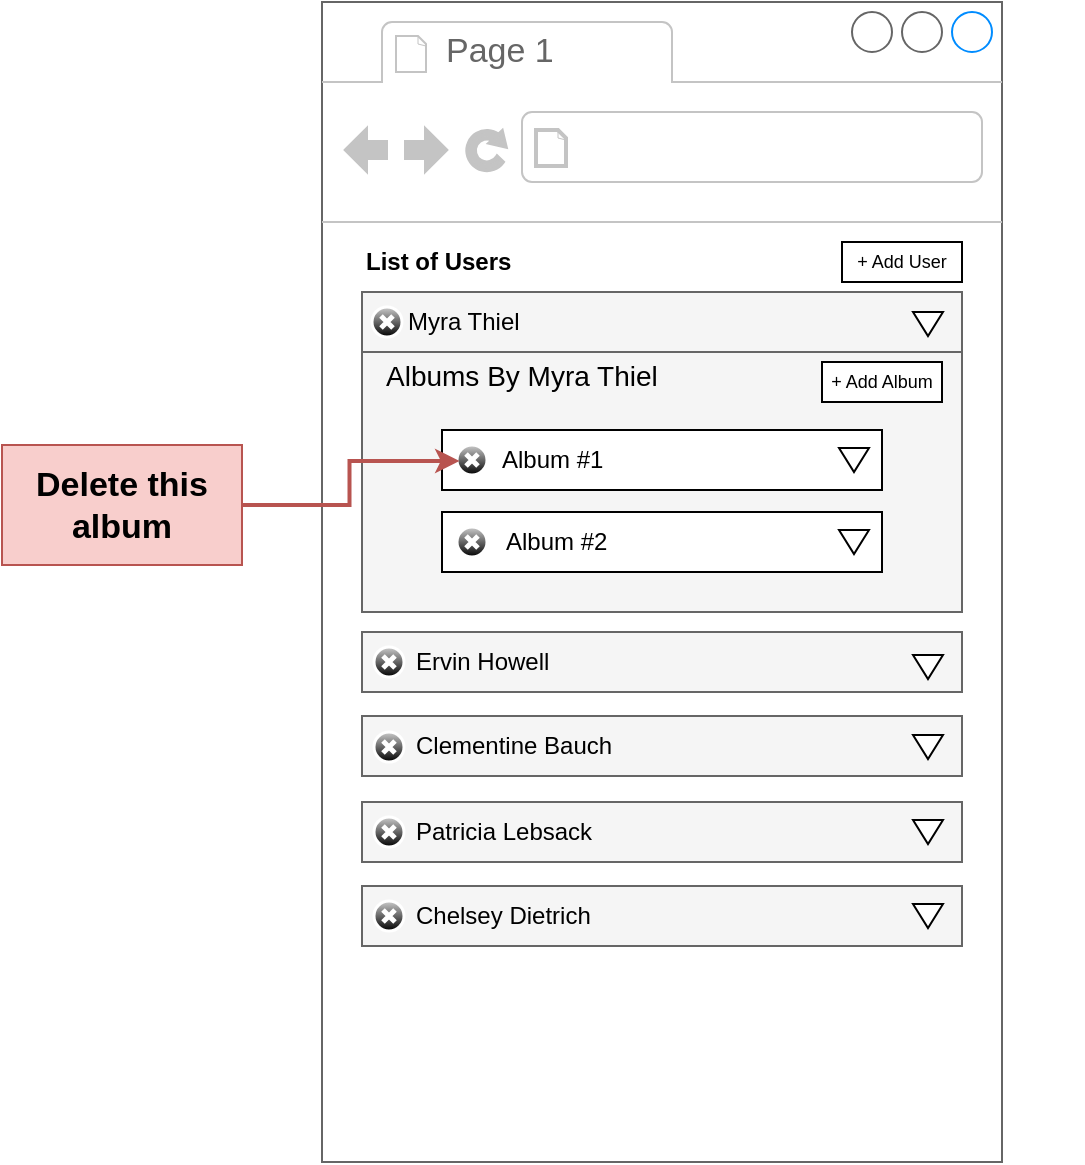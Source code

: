 <mxfile version="13.3.7" type="device" pages="8"><diagram id="qkE8B6NgMAhj7QgaXnBx" name="01 - mockup"><mxGraphModel dx="-1312" dy="337" grid="1" gridSize="10" guides="1" tooltips="1" connect="1" arrows="1" fold="1" page="1" pageScale="1" pageWidth="1920" pageHeight="1200" math="0" shadow="0"><root><mxCell id="02x3370jxiVggdouEx9h-0"/><mxCell id="02x3370jxiVggdouEx9h-1" parent="02x3370jxiVggdouEx9h-0"/><mxCell id="02x3370jxiVggdouEx9h-2" value="" style="strokeWidth=1;shadow=0;dashed=0;align=center;html=1;shape=mxgraph.mockup.containers.browserWindow;rSize=0;strokeColor=#666666;strokeColor2=#008cff;strokeColor3=#c4c4c4;mainText=,;recursiveResize=0;" vertex="1" parent="02x3370jxiVggdouEx9h-1"><mxGeometry x="2630" y="290" width="340" height="580" as="geometry"/></mxCell><mxCell id="02x3370jxiVggdouEx9h-3" value="Page 1" style="strokeWidth=1;shadow=0;dashed=0;align=center;html=1;shape=mxgraph.mockup.containers.anchor;fontSize=17;fontColor=#666666;align=left;" vertex="1" parent="02x3370jxiVggdouEx9h-2"><mxGeometry x="60" y="12" width="110" height="26" as="geometry"/></mxCell><mxCell id="02x3370jxiVggdouEx9h-4" value="" style="strokeWidth=1;shadow=0;dashed=0;align=center;html=1;shape=mxgraph.mockup.containers.anchor;rSize=0;fontSize=17;fontColor=#666666;align=left;" vertex="1" parent="02x3370jxiVggdouEx9h-2"><mxGeometry x="130" y="60" width="250" height="26" as="geometry"/></mxCell><mxCell id="02x3370jxiVggdouEx9h-5" value="List of Users" style="text;html=1;strokeColor=none;fillColor=none;align=left;verticalAlign=middle;whiteSpace=wrap;rounded=0;fontStyle=1" vertex="1" parent="02x3370jxiVggdouEx9h-2"><mxGeometry x="20" y="120" width="100" height="20" as="geometry"/></mxCell><mxCell id="02x3370jxiVggdouEx9h-6" value="" style="rounded=0;whiteSpace=wrap;html=1;align=left;fillColor=#f5f5f5;strokeColor=#666666;fontColor=#333333;" vertex="1" parent="02x3370jxiVggdouEx9h-2"><mxGeometry x="20" y="145" width="300" height="30" as="geometry"/></mxCell><mxCell id="02x3370jxiVggdouEx9h-7" value="Myra Thiel" style="text;html=1;strokeColor=none;fillColor=none;align=left;verticalAlign=middle;whiteSpace=wrap;rounded=0;" vertex="1" parent="02x3370jxiVggdouEx9h-2"><mxGeometry x="41" y="150" width="100" height="20" as="geometry"/></mxCell><mxCell id="02x3370jxiVggdouEx9h-8" value="" style="rounded=0;whiteSpace=wrap;html=1;align=left;fillColor=#f5f5f5;strokeColor=#666666;fontColor=#333333;" vertex="1" parent="02x3370jxiVggdouEx9h-2"><mxGeometry x="20" y="315" width="300" height="30" as="geometry"/></mxCell><mxCell id="02x3370jxiVggdouEx9h-9" value="Ervin Howell" style="text;html=1;strokeColor=none;fillColor=none;align=left;verticalAlign=middle;whiteSpace=wrap;rounded=0;" vertex="1" parent="02x3370jxiVggdouEx9h-2"><mxGeometry x="45" y="320" width="100" height="20" as="geometry"/></mxCell><mxCell id="02x3370jxiVggdouEx9h-10" value="" style="rounded=0;whiteSpace=wrap;html=1;align=left;fillColor=#f5f5f5;strokeColor=#666666;fontColor=#333333;" vertex="1" parent="02x3370jxiVggdouEx9h-2"><mxGeometry x="20" y="357" width="300" height="30" as="geometry"/></mxCell><mxCell id="02x3370jxiVggdouEx9h-11" value="Clementine Bauch" style="text;html=1;strokeColor=none;fillColor=none;align=left;verticalAlign=middle;whiteSpace=wrap;rounded=0;" vertex="1" parent="02x3370jxiVggdouEx9h-2"><mxGeometry x="45" y="362" width="110" height="20" as="geometry"/></mxCell><mxCell id="02x3370jxiVggdouEx9h-12" value="" style="rounded=0;whiteSpace=wrap;html=1;align=left;fillColor=#f5f5f5;strokeColor=#666666;fontColor=#333333;" vertex="1" parent="02x3370jxiVggdouEx9h-2"><mxGeometry x="20" y="400" width="300" height="30" as="geometry"/></mxCell><mxCell id="02x3370jxiVggdouEx9h-13" value="Patricia Lebsack" style="text;html=1;strokeColor=none;fillColor=none;align=left;verticalAlign=middle;whiteSpace=wrap;rounded=0;" vertex="1" parent="02x3370jxiVggdouEx9h-2"><mxGeometry x="45" y="405" width="100" height="20" as="geometry"/></mxCell><mxCell id="02x3370jxiVggdouEx9h-14" value="" style="rounded=0;whiteSpace=wrap;html=1;align=left;fillColor=#f5f5f5;strokeColor=#666666;fontColor=#333333;" vertex="1" parent="02x3370jxiVggdouEx9h-2"><mxGeometry x="20" y="442" width="300" height="30" as="geometry"/></mxCell><mxCell id="02x3370jxiVggdouEx9h-15" value="Chelsey Dietrich" style="text;html=1;strokeColor=none;fillColor=none;align=left;verticalAlign=middle;whiteSpace=wrap;rounded=0;" vertex="1" parent="02x3370jxiVggdouEx9h-2"><mxGeometry x="45" y="447" width="100" height="20" as="geometry"/></mxCell><mxCell id="02x3370jxiVggdouEx9h-16" value="" style="triangle;whiteSpace=wrap;html=1;align=left;rotation=90;" vertex="1" parent="02x3370jxiVggdouEx9h-2"><mxGeometry x="297" y="153.5" width="12" height="15" as="geometry"/></mxCell><mxCell id="02x3370jxiVggdouEx9h-17" value="" style="triangle;whiteSpace=wrap;html=1;align=left;rotation=90;" vertex="1" parent="02x3370jxiVggdouEx9h-2"><mxGeometry x="297" y="325" width="12" height="15" as="geometry"/></mxCell><mxCell id="02x3370jxiVggdouEx9h-18" value="" style="triangle;whiteSpace=wrap;html=1;align=left;rotation=90;" vertex="1" parent="02x3370jxiVggdouEx9h-2"><mxGeometry x="297" y="365" width="12" height="15" as="geometry"/></mxCell><mxCell id="02x3370jxiVggdouEx9h-19" value="" style="triangle;whiteSpace=wrap;html=1;align=left;rotation=90;" vertex="1" parent="02x3370jxiVggdouEx9h-2"><mxGeometry x="297" y="407.5" width="12" height="15" as="geometry"/></mxCell><mxCell id="02x3370jxiVggdouEx9h-20" value="" style="triangle;whiteSpace=wrap;html=1;align=left;rotation=90;" vertex="1" parent="02x3370jxiVggdouEx9h-2"><mxGeometry x="297" y="449.5" width="12" height="15" as="geometry"/></mxCell><mxCell id="02x3370jxiVggdouEx9h-21" value="" style="rounded=0;whiteSpace=wrap;html=1;align=left;fillColor=#f5f5f5;strokeColor=#666666;fontColor=#333333;" vertex="1" parent="02x3370jxiVggdouEx9h-2"><mxGeometry x="20" y="175" width="300" height="130" as="geometry"/></mxCell><mxCell id="02x3370jxiVggdouEx9h-22" value="Albums By Myra Thiel" style="text;html=1;strokeColor=none;fillColor=none;align=left;verticalAlign=middle;whiteSpace=wrap;rounded=0;fontSize=14;" vertex="1" parent="02x3370jxiVggdouEx9h-2"><mxGeometry x="30" y="175" width="210" height="23" as="geometry"/></mxCell><mxCell id="02x3370jxiVggdouEx9h-23" value="" style="rounded=0;whiteSpace=wrap;html=1;align=left;" vertex="1" parent="02x3370jxiVggdouEx9h-2"><mxGeometry x="60" y="214" width="220" height="30" as="geometry"/></mxCell><mxCell id="02x3370jxiVggdouEx9h-24" value="Album #1" style="text;html=1;strokeColor=none;fillColor=none;align=left;verticalAlign=middle;whiteSpace=wrap;rounded=0;" vertex="1" parent="02x3370jxiVggdouEx9h-2"><mxGeometry x="88" y="219" width="100" height="20" as="geometry"/></mxCell><mxCell id="02x3370jxiVggdouEx9h-25" value="" style="rounded=0;whiteSpace=wrap;html=1;align=left;" vertex="1" parent="02x3370jxiVggdouEx9h-2"><mxGeometry x="60" y="255" width="220" height="30" as="geometry"/></mxCell><mxCell id="02x3370jxiVggdouEx9h-26" value="Album #2" style="text;html=1;strokeColor=none;fillColor=none;align=left;verticalAlign=middle;whiteSpace=wrap;rounded=0;" vertex="1" parent="02x3370jxiVggdouEx9h-2"><mxGeometry x="90" y="260" width="110" height="20" as="geometry"/></mxCell><mxCell id="02x3370jxiVggdouEx9h-27" value="" style="triangle;whiteSpace=wrap;html=1;align=left;rotation=90;" vertex="1" parent="02x3370jxiVggdouEx9h-2"><mxGeometry x="260" y="221.5" width="12" height="15" as="geometry"/></mxCell><mxCell id="02x3370jxiVggdouEx9h-28" value="" style="triangle;whiteSpace=wrap;html=1;align=left;rotation=90;" vertex="1" parent="02x3370jxiVggdouEx9h-2"><mxGeometry x="260" y="262.5" width="12" height="15" as="geometry"/></mxCell><mxCell id="02x3370jxiVggdouEx9h-29" value="" style="verticalLabelPosition=bottom;verticalAlign=top;html=1;shadow=0;dashed=0;strokeWidth=1;shape=mxgraph.ios.iDeleteApp;fillColor=#cccccc;fillColor2=#000000;strokeColor=#ffffff;fontSize=14;align=left;" vertex="1" parent="02x3370jxiVggdouEx9h-2"><mxGeometry x="67.5" y="221.5" width="15" height="15" as="geometry"/></mxCell><mxCell id="02x3370jxiVggdouEx9h-30" value="" style="verticalLabelPosition=bottom;verticalAlign=top;html=1;shadow=0;dashed=0;strokeWidth=1;shape=mxgraph.ios.iDeleteApp;fillColor=#cccccc;fillColor2=#000000;strokeColor=#ffffff;fontSize=14;align=left;" vertex="1" parent="02x3370jxiVggdouEx9h-2"><mxGeometry x="67.5" y="262.5" width="15" height="15" as="geometry"/></mxCell><mxCell id="02x3370jxiVggdouEx9h-31" value="" style="verticalLabelPosition=bottom;verticalAlign=top;html=1;shadow=0;dashed=0;strokeWidth=1;shape=mxgraph.ios.iDeleteApp;fillColor=#cccccc;fillColor2=#000000;strokeColor=#ffffff;fontSize=14;align=left;" vertex="1" parent="02x3370jxiVggdouEx9h-2"><mxGeometry x="25" y="152.5" width="15" height="15" as="geometry"/></mxCell><mxCell id="02x3370jxiVggdouEx9h-32" value="" style="verticalLabelPosition=bottom;verticalAlign=top;html=1;shadow=0;dashed=0;strokeWidth=1;shape=mxgraph.ios.iDeleteApp;fillColor=#cccccc;fillColor2=#000000;strokeColor=#ffffff;fontSize=14;align=left;" vertex="1" parent="02x3370jxiVggdouEx9h-2"><mxGeometry x="26" y="322.5" width="15" height="15" as="geometry"/></mxCell><mxCell id="02x3370jxiVggdouEx9h-33" value="" style="verticalLabelPosition=bottom;verticalAlign=top;html=1;shadow=0;dashed=0;strokeWidth=1;shape=mxgraph.ios.iDeleteApp;fillColor=#cccccc;fillColor2=#000000;strokeColor=#ffffff;fontSize=14;align=left;" vertex="1" parent="02x3370jxiVggdouEx9h-2"><mxGeometry x="26" y="365" width="15" height="15" as="geometry"/></mxCell><mxCell id="02x3370jxiVggdouEx9h-34" value="" style="verticalLabelPosition=bottom;verticalAlign=top;html=1;shadow=0;dashed=0;strokeWidth=1;shape=mxgraph.ios.iDeleteApp;fillColor=#cccccc;fillColor2=#000000;strokeColor=#ffffff;fontSize=14;align=left;" vertex="1" parent="02x3370jxiVggdouEx9h-2"><mxGeometry x="26" y="407.5" width="15" height="15" as="geometry"/></mxCell><mxCell id="02x3370jxiVggdouEx9h-35" value="" style="verticalLabelPosition=bottom;verticalAlign=top;html=1;shadow=0;dashed=0;strokeWidth=1;shape=mxgraph.ios.iDeleteApp;fillColor=#cccccc;fillColor2=#000000;strokeColor=#ffffff;fontSize=14;align=left;" vertex="1" parent="02x3370jxiVggdouEx9h-2"><mxGeometry x="26" y="449.5" width="15" height="15" as="geometry"/></mxCell><mxCell id="02x3370jxiVggdouEx9h-36" value="+ Add User" style="rounded=0;whiteSpace=wrap;html=1;fontSize=9;align=center;" vertex="1" parent="02x3370jxiVggdouEx9h-2"><mxGeometry x="260" y="120" width="60" height="20" as="geometry"/></mxCell><mxCell id="02x3370jxiVggdouEx9h-37" value="+ Add Album" style="rounded=0;whiteSpace=wrap;html=1;fontSize=9;align=center;" vertex="1" parent="02x3370jxiVggdouEx9h-2"><mxGeometry x="250" y="180" width="60" height="20" as="geometry"/></mxCell><mxCell id="02x3370jxiVggdouEx9h-39" style="edgeStyle=orthogonalEdgeStyle;rounded=0;orthogonalLoop=1;jettySize=auto;html=1;exitX=1;exitY=0.5;exitDx=0;exitDy=0;entryX=0.085;entryY=0.53;entryDx=0;entryDy=0;entryPerimeter=0;fillColor=#f8cecc;strokeColor=#b85450;strokeWidth=2;" edge="1" parent="02x3370jxiVggdouEx9h-1" source="02x3370jxiVggdouEx9h-38" target="02x3370jxiVggdouEx9h-29"><mxGeometry relative="1" as="geometry"/></mxCell><mxCell id="02x3370jxiVggdouEx9h-38" value="Delete this album" style="rounded=0;whiteSpace=wrap;html=1;fillColor=#f8cecc;strokeColor=#b85450;fontStyle=1;fontSize=17;" vertex="1" parent="02x3370jxiVggdouEx9h-1"><mxGeometry x="2470" y="511.5" width="120" height="60" as="geometry"/></mxCell></root></mxGraphModel></diagram><diagram id="Njg_JPSYvFb_LVyHogBo" name="06 - comps"><mxGraphModel dx="629" dy="349" grid="1" gridSize="10" guides="1" tooltips="1" connect="1" arrows="1" fold="1" page="1" pageScale="1" pageWidth="1920" pageHeight="1200" math="0" shadow="0"><root><mxCell id="ZlpgndLrR3Y8saumlWGt-0"/><mxCell id="ZlpgndLrR3Y8saumlWGt-1" parent="ZlpgndLrR3Y8saumlWGt-0"/><mxCell id="ZlpgndLrR3Y8saumlWGt-8" style="edgeStyle=orthogonalEdgeStyle;rounded=0;orthogonalLoop=1;jettySize=auto;html=1;exitX=0.5;exitY=1;exitDx=0;exitDy=0;entryX=0.5;entryY=0;entryDx=0;entryDy=0;strokeWidth=2;fontSize=17;" edge="1" parent="ZlpgndLrR3Y8saumlWGt-1" source="ZlpgndLrR3Y8saumlWGt-2" target="ZlpgndLrR3Y8saumlWGt-3"><mxGeometry relative="1" as="geometry"/></mxCell><mxCell id="ZlpgndLrR3Y8saumlWGt-2" value="App" style="rounded=0;whiteSpace=wrap;html=1;fontSize=17;fillColor=#f5f5f5;strokeColor=#666666;fontColor=#333333;" vertex="1" parent="ZlpgndLrR3Y8saumlWGt-1"><mxGeometry x="960" y="370" width="120" height="30" as="geometry"/></mxCell><mxCell id="ZlpgndLrR3Y8saumlWGt-6" style="edgeStyle=orthogonalEdgeStyle;rounded=0;orthogonalLoop=1;jettySize=auto;html=1;exitX=0.5;exitY=1;exitDx=0;exitDy=0;strokeWidth=2;fontSize=17;" edge="1" parent="ZlpgndLrR3Y8saumlWGt-1" source="ZlpgndLrR3Y8saumlWGt-3" target="ZlpgndLrR3Y8saumlWGt-4"><mxGeometry relative="1" as="geometry"><Array as="points"><mxPoint x="1020" y="470"/><mxPoint x="880" y="470"/></Array></mxGeometry></mxCell><mxCell id="ZlpgndLrR3Y8saumlWGt-7" style="edgeStyle=orthogonalEdgeStyle;rounded=0;orthogonalLoop=1;jettySize=auto;html=1;exitX=0.5;exitY=1;exitDx=0;exitDy=0;entryX=0.5;entryY=0;entryDx=0;entryDy=0;strokeWidth=2;fontSize=17;" edge="1" parent="ZlpgndLrR3Y8saumlWGt-1" source="ZlpgndLrR3Y8saumlWGt-3" target="ZlpgndLrR3Y8saumlWGt-5"><mxGeometry relative="1" as="geometry"><Array as="points"><mxPoint x="950" y="470"/><mxPoint x="1020" y="470"/></Array></mxGeometry></mxCell><mxCell id="ZlpgndLrR3Y8saumlWGt-3" value="UsersList" style="rounded=0;whiteSpace=wrap;html=1;fontSize=17;fillColor=#f5f5f5;strokeColor=#666666;fontColor=#333333;" vertex="1" parent="ZlpgndLrR3Y8saumlWGt-1"><mxGeometry x="960" y="430" width="120" height="30" as="geometry"/></mxCell><mxCell id="ZlpgndLrR3Y8saumlWGt-4" value="UsersListItem" style="rounded=0;whiteSpace=wrap;html=1;fontSize=17;fillColor=#f5f5f5;strokeColor=#666666;fontColor=#333333;" vertex="1" parent="ZlpgndLrR3Y8saumlWGt-1"><mxGeometry x="820" y="490" width="120" height="30" as="geometry"/></mxCell><mxCell id="ZlpgndLrR3Y8saumlWGt-5" value="UsersListItem" style="rounded=0;whiteSpace=wrap;html=1;fontSize=17;fillColor=#f5f5f5;strokeColor=#666666;fontColor=#333333;" vertex="1" parent="ZlpgndLrR3Y8saumlWGt-1"><mxGeometry x="1100" y="490" width="120" height="30" as="geometry"/></mxCell><mxCell id="ZlpgndLrR3Y8saumlWGt-13" style="edgeStyle=orthogonalEdgeStyle;rounded=0;orthogonalLoop=1;jettySize=auto;html=1;exitX=0.5;exitY=1;exitDx=0;exitDy=0;entryX=0.5;entryY=0;entryDx=0;entryDy=0;strokeWidth=2;fontSize=17;" edge="1" parent="ZlpgndLrR3Y8saumlWGt-1" target="ZlpgndLrR3Y8saumlWGt-16"><mxGeometry relative="1" as="geometry"><mxPoint x="880" y="520" as="sourcePoint"/></mxGeometry></mxCell><mxCell id="ZlpgndLrR3Y8saumlWGt-14" style="edgeStyle=orthogonalEdgeStyle;rounded=0;orthogonalLoop=1;jettySize=auto;html=1;exitX=0.5;exitY=1;exitDx=0;exitDy=0;strokeWidth=2;fontSize=17;" edge="1" parent="ZlpgndLrR3Y8saumlWGt-1" source="ZlpgndLrR3Y8saumlWGt-16" target="ZlpgndLrR3Y8saumlWGt-17"><mxGeometry relative="1" as="geometry"><Array as="points"><mxPoint x="880" y="580"/><mxPoint x="810" y="580"/></Array></mxGeometry></mxCell><mxCell id="ZlpgndLrR3Y8saumlWGt-15" style="edgeStyle=orthogonalEdgeStyle;rounded=0;orthogonalLoop=1;jettySize=auto;html=1;exitX=0.5;exitY=1;exitDx=0;exitDy=0;entryX=0.5;entryY=0;entryDx=0;entryDy=0;strokeWidth=2;fontSize=17;" edge="1" parent="ZlpgndLrR3Y8saumlWGt-1" source="ZlpgndLrR3Y8saumlWGt-16" target="ZlpgndLrR3Y8saumlWGt-18"><mxGeometry relative="1" as="geometry"><Array as="points"><mxPoint x="880" y="580"/><mxPoint x="950" y="580"/></Array></mxGeometry></mxCell><mxCell id="ZlpgndLrR3Y8saumlWGt-16" value="AlbumsList" style="rounded=0;whiteSpace=wrap;html=1;fontSize=17;fillColor=#f5f5f5;strokeColor=#666666;fontColor=#333333;" vertex="1" parent="ZlpgndLrR3Y8saumlWGt-1"><mxGeometry x="820" y="540" width="120" height="30" as="geometry"/></mxCell><mxCell id="ZlpgndLrR3Y8saumlWGt-17" value="AlbumsListItem" style="rounded=0;whiteSpace=wrap;html=1;fontSize=17;fillColor=#f5f5f5;strokeColor=#666666;fontColor=#333333;" vertex="1" parent="ZlpgndLrR3Y8saumlWGt-1"><mxGeometry x="750" y="600" width="120" height="30" as="geometry"/></mxCell><mxCell id="ZlpgndLrR3Y8saumlWGt-18" value="AlbumsListItem" style="rounded=0;whiteSpace=wrap;html=1;fontSize=17;fillColor=#f5f5f5;strokeColor=#666666;fontColor=#333333;" vertex="1" parent="ZlpgndLrR3Y8saumlWGt-1"><mxGeometry x="890" y="600" width="120" height="30" as="geometry"/></mxCell><mxCell id="ZlpgndLrR3Y8saumlWGt-19" style="edgeStyle=orthogonalEdgeStyle;rounded=0;orthogonalLoop=1;jettySize=auto;html=1;exitX=0.5;exitY=1;exitDx=0;exitDy=0;entryX=0.5;entryY=0;entryDx=0;entryDy=0;strokeWidth=2;fontSize=17;" edge="1" parent="ZlpgndLrR3Y8saumlWGt-1" target="ZlpgndLrR3Y8saumlWGt-22"><mxGeometry relative="1" as="geometry"><mxPoint x="1160" y="520" as="sourcePoint"/></mxGeometry></mxCell><mxCell id="ZlpgndLrR3Y8saumlWGt-20" style="edgeStyle=orthogonalEdgeStyle;rounded=0;orthogonalLoop=1;jettySize=auto;html=1;exitX=0.5;exitY=1;exitDx=0;exitDy=0;strokeWidth=2;fontSize=17;" edge="1" parent="ZlpgndLrR3Y8saumlWGt-1" source="ZlpgndLrR3Y8saumlWGt-22" target="ZlpgndLrR3Y8saumlWGt-23"><mxGeometry relative="1" as="geometry"><Array as="points"><mxPoint x="1160" y="580"/><mxPoint x="1090" y="580"/></Array></mxGeometry></mxCell><mxCell id="ZlpgndLrR3Y8saumlWGt-21" style="edgeStyle=orthogonalEdgeStyle;rounded=0;orthogonalLoop=1;jettySize=auto;html=1;exitX=0.5;exitY=1;exitDx=0;exitDy=0;entryX=0.5;entryY=0;entryDx=0;entryDy=0;strokeWidth=2;fontSize=17;" edge="1" parent="ZlpgndLrR3Y8saumlWGt-1" source="ZlpgndLrR3Y8saumlWGt-22" target="ZlpgndLrR3Y8saumlWGt-24"><mxGeometry relative="1" as="geometry"><Array as="points"><mxPoint x="1160" y="580"/><mxPoint x="1230" y="580"/></Array></mxGeometry></mxCell><mxCell id="ZlpgndLrR3Y8saumlWGt-22" value="AlbumsList" style="rounded=0;whiteSpace=wrap;html=1;fontSize=17;fillColor=#f5f5f5;strokeColor=#666666;fontColor=#333333;" vertex="1" parent="ZlpgndLrR3Y8saumlWGt-1"><mxGeometry x="1100" y="540" width="120" height="30" as="geometry"/></mxCell><mxCell id="ZlpgndLrR3Y8saumlWGt-23" value="AlbumsListItem" style="rounded=0;whiteSpace=wrap;html=1;fontSize=17;fillColor=#f5f5f5;strokeColor=#666666;fontColor=#333333;" vertex="1" parent="ZlpgndLrR3Y8saumlWGt-1"><mxGeometry x="1030" y="600" width="120" height="30" as="geometry"/></mxCell><mxCell id="ZlpgndLrR3Y8saumlWGt-24" value="AlbumsListItem" style="rounded=0;whiteSpace=wrap;html=1;fontSize=17;fillColor=#f5f5f5;strokeColor=#666666;fontColor=#333333;" vertex="1" parent="ZlpgndLrR3Y8saumlWGt-1"><mxGeometry x="1170" y="600" width="120" height="30" as="geometry"/></mxCell></root></mxGraphModel></diagram><diagram id="d70n8UpB6n7aD6GAqVHC" name="02 - req"><mxGraphModel dx="599" dy="332" grid="1" gridSize="10" guides="1" tooltips="1" connect="1" arrows="1" fold="1" page="1" pageScale="1" pageWidth="1920" pageHeight="1200" math="0" shadow="0"><root><mxCell id="0"/><mxCell id="1" parent="0"/><mxCell id="oVoqu-_sM_ConqKsmaZ8-1" value="" style="rounded=0;whiteSpace=wrap;html=1;fontSize=11;align=center;fillColor=#f5f5f5;strokeColor=#666666;fontColor=#333333;" vertex="1" parent="1"><mxGeometry x="830" y="450" width="250" height="240" as="geometry"/></mxCell><mxCell id="oVoqu-_sM_ConqKsmaZ8-2" value="JSON Server" style="rounded=0;whiteSpace=wrap;html=1;fontSize=18;align=center;fillColor=#f5f5f5;strokeColor=#666666;fontColor=#333333;fontStyle=1" vertex="1" parent="1"><mxGeometry x="830" y="420" width="250" height="30" as="geometry"/></mxCell><mxCell id="oVoqu-_sM_ConqKsmaZ8-3" value="List of Users" style="rounded=0;whiteSpace=wrap;html=1;fontSize=14;align=center;fillColor=#dae8fc;strokeColor=#6c8ebf;" vertex="1" parent="1"><mxGeometry x="845" y="460" width="150" height="20" as="geometry"/></mxCell><mxCell id="oVoqu-_sM_ConqKsmaZ8-4" value="[&lt;br&gt;&amp;nbsp; &amp;nbsp;{ id: 1, name: 'Myra' },&lt;br style=&quot;font-size: 12px&quot;&gt;&amp;nbsp; &amp;nbsp;{ id: 2, name: 'Ervin' }&lt;br style=&quot;font-size: 12px&quot;&gt;]" style="rounded=0;whiteSpace=wrap;html=1;fontSize=12;align=left;fillColor=#dae8fc;strokeColor=#6c8ebf;spacingLeft=2;" vertex="1" parent="1"><mxGeometry x="845" y="480" width="150" height="70" as="geometry"/></mxCell><mxCell id="oVoqu-_sM_ConqKsmaZ8-5" value="DELETE&lt;br&gt;http://localhost:3005/albums/33" style="rounded=0;whiteSpace=wrap;html=1;strokeWidth=1;fontSize=12;align=center;fillColor=#f5f5f5;strokeColor=#666666;fontColor=#333333;fontStyle=0" vertex="1" parent="1"><mxGeometry x="580" y="495" width="200" height="40" as="geometry"/></mxCell><mxCell id="oVoqu-_sM_ConqKsmaZ8-6" value="To delete an album" style="text;html=1;strokeColor=none;fillColor=none;align=center;verticalAlign=middle;whiteSpace=wrap;rounded=0;fontSize=12;fontStyle=1" vertex="1" parent="1"><mxGeometry x="596.25" y="475" width="167.5" height="20" as="geometry"/></mxCell><mxCell id="oVoqu-_sM_ConqKsmaZ8-7" value="List of Albums" style="rounded=0;whiteSpace=wrap;html=1;fontSize=14;align=center;fillColor=#dae8fc;strokeColor=#6c8ebf;" vertex="1" parent="1"><mxGeometry x="845" y="560.15" width="225" height="20" as="geometry"/></mxCell><mxCell id="oVoqu-_sM_ConqKsmaZ8-8" value="" style="rounded=0;whiteSpace=wrap;html=1;fontSize=12;align=left;fillColor=#dae8fc;strokeColor=#6c8ebf;spacingLeft=2;" vertex="1" parent="1"><mxGeometry x="845" y="580.15" width="225" height="99.85" as="geometry"/></mxCell><mxCell id="oVoqu-_sM_ConqKsmaZ8-9" value="" style="endArrow=classic;html=1;" edge="1" parent="1"><mxGeometry width="50" height="50" relative="1" as="geometry"><mxPoint x="780.0" y="514.85" as="sourcePoint"/><mxPoint x="830.0" y="514.85" as="targetPoint"/></mxGeometry></mxCell><mxCell id="oVoqu-_sM_ConqKsmaZ8-10" value="&lt;span style=&quot;color: rgb(0 , 0 , 0) ; text-align: left&quot;&gt;{ id: 30, title: 'Climbing', userId:&amp;nbsp;&lt;/span&gt;&lt;b style=&quot;color: rgb(0 , 0 , 0) ; text-align: left&quot;&gt;1&lt;/b&gt;&lt;span style=&quot;color: rgb(0 , 0 , 0) ; text-align: left&quot;&gt;&amp;nbsp; },&lt;/span&gt;" style="rounded=0;whiteSpace=wrap;html=1;strokeWidth=1;fontSize=12;align=center;fillColor=#dae8fc;strokeColor=#6c8ebf;fontStyle=0" vertex="1" parent="1"><mxGeometry x="847.5" y="590.59" width="220" height="26.32" as="geometry"/></mxCell><mxCell id="oVoqu-_sM_ConqKsmaZ8-11" value="&lt;span style=&quot;text-align: left&quot;&gt;{ id: 31, title: 'Beach Visit', userId:&amp;nbsp;&lt;/span&gt;&lt;b style=&quot;text-align: left&quot;&gt;2&lt;/b&gt;&lt;span style=&quot;text-align: left&quot;&gt;&amp;nbsp; },&lt;/span&gt;" style="rounded=0;whiteSpace=wrap;html=1;strokeWidth=1;fontSize=12;align=center;fillColor=#dae8fc;strokeColor=#6c8ebf;fontStyle=0" vertex="1" parent="1"><mxGeometry x="847.5" y="616.91" width="220" height="26.32" as="geometry"/></mxCell><mxCell id="oVoqu-_sM_ConqKsmaZ8-13" style="edgeStyle=orthogonalEdgeStyle;rounded=0;orthogonalLoop=1;jettySize=auto;html=1;exitX=0.5;exitY=0;exitDx=0;exitDy=0;entryX=0.921;entryY=0.71;entryDx=0;entryDy=0;entryPerimeter=0;strokeWidth=2;fontSize=12;" edge="1" parent="1" source="oVoqu-_sM_ConqKsmaZ8-14"><mxGeometry relative="1" as="geometry"><mxPoint x="755.83" y="530.0" as="targetPoint"/></mxGeometry></mxCell><mxCell id="oVoqu-_sM_ConqKsmaZ8-14" value="ID of album to delete" style="text;html=1;strokeColor=none;fillColor=none;align=center;verticalAlign=middle;whiteSpace=wrap;rounded=0;fontSize=12;fontStyle=2" vertex="1" parent="1"><mxGeometry x="714" y="560" width="85" height="39.85" as="geometry"/></mxCell></root></mxGraphModel></diagram><diagram id="lmr0qASA_jAvuQvgip5s" name="03 - endpoint"><mxGraphModel dx="589" dy="327" grid="1" gridSize="10" guides="1" tooltips="1" connect="1" arrows="1" fold="1" page="1" pageScale="1" pageWidth="1920" pageHeight="1200" math="0" shadow="0"><root><mxCell id="p2VE6MBWP1zg-D9zYwKo-0"/><mxCell id="p2VE6MBWP1zg-D9zYwKo-1" parent="p2VE6MBWP1zg-D9zYwKo-0"/><mxCell id="p2VE6MBWP1zg-D9zYwKo-2" value="JSON Server" style="rounded=0;whiteSpace=wrap;html=1;strokeWidth=1;fontSize=26;fillColor=#e1d5e7;strokeColor=#9673a6;fontStyle=1" vertex="1" parent="p2VE6MBWP1zg-D9zYwKo-1"><mxGeometry x="930" y="380" width="110" height="270" as="geometry"/></mxCell><mxCell id="p2VE6MBWP1zg-D9zYwKo-7" value="Fetch albums" style="rounded=0;whiteSpace=wrap;html=1;strokeWidth=1;fontSize=12;fillColor=#dae8fc;strokeColor=#6c8ebf;" vertex="1" parent="p2VE6MBWP1zg-D9zYwKo-1"><mxGeometry x="730" y="475" width="150" height="20" as="geometry"/></mxCell><mxCell id="p2VE6MBWP1zg-D9zYwKo-8" value="Create an album" style="rounded=0;whiteSpace=wrap;html=1;strokeWidth=1;fontSize=12;fillColor=#dae8fc;strokeColor=#6c8ebf;" vertex="1" parent="p2VE6MBWP1zg-D9zYwKo-1"><mxGeometry x="730" y="505" width="150" height="20" as="geometry"/></mxCell><mxCell id="p2VE6MBWP1zg-D9zYwKo-9" value="Delete an album" style="rounded=0;whiteSpace=wrap;html=1;strokeWidth=1;fontSize=12;fillColor=#dae8fc;strokeColor=#6c8ebf;" vertex="1" parent="p2VE6MBWP1zg-D9zYwKo-1"><mxGeometry x="730" y="535" width="150" height="20" as="geometry"/></mxCell><mxCell id="p2VE6MBWP1zg-D9zYwKo-10" value="Fetch photos" style="rounded=0;whiteSpace=wrap;html=1;strokeWidth=1;fontSize=12;fillColor=#d5e8d4;strokeColor=#82b366;" vertex="1" parent="p2VE6MBWP1zg-D9zYwKo-1"><mxGeometry x="730" y="565" width="150" height="20" as="geometry"/></mxCell><mxCell id="p2VE6MBWP1zg-D9zYwKo-11" value="Delete a photo" style="rounded=0;whiteSpace=wrap;html=1;strokeWidth=1;fontSize=12;fillColor=#d5e8d4;strokeColor=#82b366;" vertex="1" parent="p2VE6MBWP1zg-D9zYwKo-1"><mxGeometry x="730" y="595" width="150" height="20" as="geometry"/></mxCell><mxCell id="p2VE6MBWP1zg-D9zYwKo-12" value="Create a photo" style="rounded=0;whiteSpace=wrap;html=1;strokeWidth=1;fontSize=12;fillColor=#d5e8d4;strokeColor=#82b366;" vertex="1" parent="p2VE6MBWP1zg-D9zYwKo-1"><mxGeometry x="730" y="625" width="150" height="20" as="geometry"/></mxCell><mxCell id="p2VE6MBWP1zg-D9zYwKo-15" value="" style="endArrow=classic;html=1;fontSize=26;" edge="1" parent="p2VE6MBWP1zg-D9zYwKo-1"><mxGeometry width="50" height="50" relative="1" as="geometry"><mxPoint x="880" y="484.8" as="sourcePoint"/><mxPoint x="930" y="484.8" as="targetPoint"/></mxGeometry></mxCell><mxCell id="p2VE6MBWP1zg-D9zYwKo-16" value="" style="endArrow=classic;html=1;fontSize=26;" edge="1" parent="p2VE6MBWP1zg-D9zYwKo-1"><mxGeometry width="50" height="50" relative="1" as="geometry"><mxPoint x="880" y="514.8" as="sourcePoint"/><mxPoint x="930" y="514.8" as="targetPoint"/></mxGeometry></mxCell><mxCell id="p2VE6MBWP1zg-D9zYwKo-17" value="" style="endArrow=classic;html=1;fontSize=26;" edge="1" parent="p2VE6MBWP1zg-D9zYwKo-1"><mxGeometry width="50" height="50" relative="1" as="geometry"><mxPoint x="880" y="544.8" as="sourcePoint"/><mxPoint x="930" y="544.8" as="targetPoint"/></mxGeometry></mxCell><mxCell id="p2VE6MBWP1zg-D9zYwKo-18" value="" style="endArrow=classic;html=1;fontSize=26;" edge="1" parent="p2VE6MBWP1zg-D9zYwKo-1"><mxGeometry width="50" height="50" relative="1" as="geometry"><mxPoint x="880" y="574.8" as="sourcePoint"/><mxPoint x="930" y="574.8" as="targetPoint"/></mxGeometry></mxCell><mxCell id="p2VE6MBWP1zg-D9zYwKo-19" value="" style="endArrow=classic;html=1;fontSize=26;" edge="1" parent="p2VE6MBWP1zg-D9zYwKo-1"><mxGeometry width="50" height="50" relative="1" as="geometry"><mxPoint x="880" y="605" as="sourcePoint"/><mxPoint x="930" y="605" as="targetPoint"/></mxGeometry></mxCell><mxCell id="p2VE6MBWP1zg-D9zYwKo-20" value="" style="endArrow=classic;html=1;fontSize=26;" edge="1" parent="p2VE6MBWP1zg-D9zYwKo-1"><mxGeometry width="50" height="50" relative="1" as="geometry"><mxPoint x="880" y="634.8" as="sourcePoint"/><mxPoint x="930" y="634.8" as="targetPoint"/></mxGeometry></mxCell><mxCell id="p2VE6MBWP1zg-D9zYwKo-22" value="" style="shape=curlyBracket;whiteSpace=wrap;html=1;rounded=1;strokeWidth=1;fontSize=18;" vertex="1" parent="p2VE6MBWP1zg-D9zYwKo-1"><mxGeometry x="690" y="475" width="30" height="80" as="geometry"/></mxCell><mxCell id="p2VE6MBWP1zg-D9zYwKo-23" value="" style="shape=curlyBracket;whiteSpace=wrap;html=1;rounded=1;strokeWidth=1;fontSize=18;" vertex="1" parent="p2VE6MBWP1zg-D9zYwKo-1"><mxGeometry x="690" y="565" width="30" height="80" as="geometry"/></mxCell><mxCell id="p2VE6MBWP1zg-D9zYwKo-24" value="&lt;span style=&quot;color: rgba(0 , 0 , 0 , 0) ; font-family: monospace ; font-size: 0px ; font-style: normal&quot;&gt;%3CmxGraphModel%3E%3Croot%3E%3CmxCell%20id%3D%220%22%2F%3E%3CmxCell%20id%3D%221%22%20parent%3D%220%22%2F%3E%3CmxCell%20id%3D%222%22%20value%3D%22Requests%20related%20to%20albums%22%20style%3D%22text%3Bhtml%3D1%3BstrokeColor%3Dnone%3BfillColor%3Dnone%3Balign%3Dright%3BverticalAlign%3Dmiddle%3BwhiteSpace%3Dwrap%3Brounded%3D0%3BfontSize%3D14%3BfontStyle%3D2%22%20vertex%3D%221%22%20parent%3D%221%22%3E%3CmxGeometry%20x%3D%22580%22%20y%3D%22505%22%20width%3D%22110%22%20height%3D%2220%22%20as%3D%22geometry%22%2F%3E%3C%2FmxCell%3E%3C%2Froot%3E%3C%2FmxGraphModel%3E&lt;/span&gt;" style="text;html=1;strokeColor=none;fillColor=none;align=right;verticalAlign=middle;whiteSpace=wrap;rounded=0;fontSize=14;fontStyle=2" vertex="1" parent="p2VE6MBWP1zg-D9zYwKo-1"><mxGeometry x="580" y="595" width="110" height="20" as="geometry"/></mxCell><mxCell id="p2VE6MBWP1zg-D9zYwKo-26" value="AlbumsApi" style="rounded=0;whiteSpace=wrap;html=1;strokeWidth=1;fontSize=17;fillColor=#dae8fc;strokeColor=#6c8ebf;fontStyle=1" vertex="1" parent="p2VE6MBWP1zg-D9zYwKo-1"><mxGeometry x="590" y="487.5" width="100" height="55" as="geometry"/></mxCell><mxCell id="p2VE6MBWP1zg-D9zYwKo-27" value="PhotosApi" style="rounded=0;whiteSpace=wrap;html=1;strokeWidth=1;fontSize=17;fillColor=#d5e8d4;strokeColor=#82b366;fontStyle=1" vertex="1" parent="p2VE6MBWP1zg-D9zYwKo-1"><mxGeometry x="590" y="577.5" width="100" height="55" as="geometry"/></mxCell></root></mxGraphModel></diagram><diagram id="diEMVIQygWsl9ax3zdv3" name="04 - endpoint"><mxGraphModel dx="539" dy="299" grid="1" gridSize="10" guides="1" tooltips="1" connect="1" arrows="1" fold="1" page="1" pageScale="1" pageWidth="1920" pageHeight="1200" math="0" shadow="0"><root><mxCell id="VtCAH4WJDaZhiz01dr61-0"/><mxCell id="VtCAH4WJDaZhiz01dr61-1" parent="VtCAH4WJDaZhiz01dr61-0"/><mxCell id="VtCAH4WJDaZhiz01dr61-2" value="Endpoints" style="rounded=0;whiteSpace=wrap;html=1;strokeWidth=1;fillColor=#dae8fc;fontSize=14;align=center;strokeColor=#6c8ebf;" vertex="1" parent="VtCAH4WJDaZhiz01dr61-1"><mxGeometry x="840" y="350" width="400" height="30" as="geometry"/></mxCell><mxCell id="VtCAH4WJDaZhiz01dr61-3" value="I want to fetch a list of albums" style="rounded=0;whiteSpace=wrap;html=1;strokeWidth=1;fillColor=#f5f5f5;fontSize=10;align=center;strokeColor=#666666;fontColor=#333333;" vertex="1" parent="VtCAH4WJDaZhiz01dr61-1"><mxGeometry x="940" y="390" width="80" height="40" as="geometry"/></mxCell><mxCell id="VtCAH4WJDaZhiz01dr61-4" value="I want to create an album" style="rounded=0;whiteSpace=wrap;html=1;strokeWidth=1;fillColor=#f5f5f5;fontSize=10;align=center;strokeColor=#666666;fontColor=#333333;" vertex="1" parent="VtCAH4WJDaZhiz01dr61-1"><mxGeometry x="1050" y="390" width="80" height="40" as="geometry"/></mxCell><mxCell id="VtCAH4WJDaZhiz01dr61-5" value="I want to remove an album" style="rounded=0;whiteSpace=wrap;html=1;strokeWidth=1;fillColor=#f5f5f5;fontSize=10;align=center;strokeColor=#666666;fontColor=#333333;" vertex="1" parent="VtCAH4WJDaZhiz01dr61-1"><mxGeometry x="1160" y="390" width="80" height="40" as="geometry"/></mxCell><mxCell id="VtCAH4WJDaZhiz01dr61-6" value="What's the goal?" style="text;html=1;strokeColor=none;fillColor=none;align=center;verticalAlign=middle;whiteSpace=wrap;rounded=0;fontSize=12;" vertex="1" parent="VtCAH4WJDaZhiz01dr61-1"><mxGeometry x="840" y="400" width="70" height="20" as="geometry"/></mxCell><mxCell id="VtCAH4WJDaZhiz01dr61-7" value="Give a simplified name" style="text;html=1;strokeColor=none;fillColor=none;align=center;verticalAlign=middle;whiteSpace=wrap;rounded=0;fontSize=12;" vertex="1" parent="VtCAH4WJDaZhiz01dr61-1"><mxGeometry x="840" y="460" width="70" height="10" as="geometry"/></mxCell><mxCell id="VtCAH4WJDaZhiz01dr61-8" value="" style="endArrow=none;dashed=1;html=1;strokeWidth=1;fontSize=12;fillColor=#f5f5f5;strokeColor=#666666;opacity=40;" edge="1" parent="VtCAH4WJDaZhiz01dr61-1"><mxGeometry width="50" height="50" relative="1" as="geometry"><mxPoint x="839" y="437" as="sourcePoint"/><mxPoint x="1249" y="437" as="targetPoint"/></mxGeometry></mxCell><mxCell id="VtCAH4WJDaZhiz01dr61-9" value="Is this a query or a mutation?" style="text;html=1;strokeColor=none;fillColor=none;align=center;verticalAlign=middle;whiteSpace=wrap;rounded=0;fontSize=12;" vertex="1" parent="VtCAH4WJDaZhiz01dr61-1"><mxGeometry x="841" y="523" width="70" height="10" as="geometry"/></mxCell><mxCell id="VtCAH4WJDaZhiz01dr61-10" value="" style="endArrow=none;dashed=1;html=1;strokeWidth=1;fontSize=12;fillColor=#f5f5f5;strokeColor=#666666;opacity=40;" edge="1" parent="VtCAH4WJDaZhiz01dr61-1"><mxGeometry width="50" height="50" relative="1" as="geometry"><mxPoint x="840" y="500" as="sourcePoint"/><mxPoint x="1250" y="500" as="targetPoint"/></mxGeometry></mxCell><mxCell id="VtCAH4WJDaZhiz01dr61-11" value="What's the &lt;b&gt;path&lt;/b&gt; for this request, relative to the baseUrl?" style="text;html=1;strokeColor=none;fillColor=none;align=center;verticalAlign=middle;whiteSpace=wrap;rounded=0;fontSize=12;" vertex="1" parent="VtCAH4WJDaZhiz01dr61-1"><mxGeometry x="825.5" y="583" width="101" height="10" as="geometry"/></mxCell><mxCell id="VtCAH4WJDaZhiz01dr61-12" value="" style="endArrow=none;dashed=1;html=1;strokeWidth=1;fontSize=12;fillColor=#f5f5f5;strokeColor=#666666;opacity=40;" edge="1" parent="VtCAH4WJDaZhiz01dr61-1"><mxGeometry width="50" height="50" relative="1" as="geometry"><mxPoint x="840" y="560" as="sourcePoint"/><mxPoint x="1250" y="560" as="targetPoint"/></mxGeometry></mxCell><mxCell id="VtCAH4WJDaZhiz01dr61-13" value="What's the &lt;b&gt;query string &lt;/b&gt;for this request?" style="text;html=1;strokeColor=none;fillColor=none;align=center;verticalAlign=middle;whiteSpace=wrap;rounded=0;fontSize=12;" vertex="1" parent="VtCAH4WJDaZhiz01dr61-1"><mxGeometry x="830.5" y="643" width="91" height="10" as="geometry"/></mxCell><mxCell id="VtCAH4WJDaZhiz01dr61-14" value="" style="endArrow=none;dashed=1;html=1;strokeWidth=1;fontSize=12;fillColor=#f5f5f5;strokeColor=#666666;opacity=40;" edge="1" parent="VtCAH4WJDaZhiz01dr61-1"><mxGeometry width="50" height="50" relative="1" as="geometry"><mxPoint x="840" y="620" as="sourcePoint"/><mxPoint x="1250" y="620" as="targetPoint"/></mxGeometry></mxCell><mxCell id="VtCAH4WJDaZhiz01dr61-15" value="What's the &lt;b&gt;method&lt;/b&gt;&amp;nbsp;for this request?" style="text;html=1;strokeColor=none;fillColor=none;align=center;verticalAlign=middle;whiteSpace=wrap;rounded=0;fontSize=12;" vertex="1" parent="VtCAH4WJDaZhiz01dr61-1"><mxGeometry x="830.25" y="703" width="91" height="10" as="geometry"/></mxCell><mxCell id="VtCAH4WJDaZhiz01dr61-16" value="" style="endArrow=none;dashed=1;html=1;strokeWidth=1;fontSize=12;fillColor=#f5f5f5;strokeColor=#666666;opacity=40;" edge="1" parent="VtCAH4WJDaZhiz01dr61-1"><mxGeometry width="50" height="50" relative="1" as="geometry"><mxPoint x="839.75" y="680" as="sourcePoint"/><mxPoint x="1249.75" y="680" as="targetPoint"/></mxGeometry></mxCell><mxCell id="VtCAH4WJDaZhiz01dr61-17" value="What's the &lt;b&gt;body&lt;/b&gt;&amp;nbsp;for this request?" style="text;html=1;strokeColor=none;fillColor=none;align=center;verticalAlign=middle;whiteSpace=wrap;rounded=0;fontSize=12;" vertex="1" parent="VtCAH4WJDaZhiz01dr61-1"><mxGeometry x="830.25" y="763" width="91" height="10" as="geometry"/></mxCell><mxCell id="VtCAH4WJDaZhiz01dr61-18" value="" style="endArrow=none;dashed=1;html=1;strokeWidth=1;fontSize=12;fillColor=#f5f5f5;strokeColor=#666666;opacity=40;" edge="1" parent="VtCAH4WJDaZhiz01dr61-1"><mxGeometry width="50" height="50" relative="1" as="geometry"><mxPoint x="839.75" y="740" as="sourcePoint"/><mxPoint x="1249.75" y="740" as="targetPoint"/></mxGeometry></mxCell><mxCell id="VtCAH4WJDaZhiz01dr61-19" value="fetchAlbums" style="rounded=0;whiteSpace=wrap;html=1;strokeWidth=1;fillColor=#f5f5f5;fontSize=10;align=center;strokeColor=#666666;fontColor=#333333;" vertex="1" parent="VtCAH4WJDaZhiz01dr61-1"><mxGeometry x="940" y="450" width="80" height="40" as="geometry"/></mxCell><mxCell id="VtCAH4WJDaZhiz01dr61-20" value="createAlbum" style="rounded=0;whiteSpace=wrap;html=1;strokeWidth=1;fillColor=#f5f5f5;fontSize=10;align=center;strokeColor=#666666;fontColor=#333333;" vertex="1" parent="VtCAH4WJDaZhiz01dr61-1"><mxGeometry x="1050" y="450" width="80" height="40" as="geometry"/></mxCell><mxCell id="VtCAH4WJDaZhiz01dr61-21" value="removeAlbum" style="rounded=0;whiteSpace=wrap;html=1;strokeWidth=1;fillColor=#f5f5f5;fontSize=10;align=center;strokeColor=#666666;fontColor=#333333;" vertex="1" parent="VtCAH4WJDaZhiz01dr61-1"><mxGeometry x="1160" y="450" width="80" height="40" as="geometry"/></mxCell><mxCell id="VtCAH4WJDaZhiz01dr61-22" value="query" style="rounded=0;whiteSpace=wrap;html=1;strokeWidth=1;fillColor=#f5f5f5;fontSize=10;align=center;strokeColor=#666666;fontColor=#333333;" vertex="1" parent="VtCAH4WJDaZhiz01dr61-1"><mxGeometry x="940" y="510" width="80" height="40" as="geometry"/></mxCell><mxCell id="VtCAH4WJDaZhiz01dr61-23" value="mutation" style="rounded=0;whiteSpace=wrap;html=1;strokeWidth=1;fillColor=#f5f5f5;fontSize=10;align=center;strokeColor=#666666;fontColor=#333333;" vertex="1" parent="VtCAH4WJDaZhiz01dr61-1"><mxGeometry x="1050" y="510" width="80" height="40" as="geometry"/></mxCell><mxCell id="VtCAH4WJDaZhiz01dr61-24" value="mutation" style="rounded=0;whiteSpace=wrap;html=1;strokeWidth=1;fillColor=#f5f5f5;fontSize=10;align=center;strokeColor=#666666;fontColor=#333333;" vertex="1" parent="VtCAH4WJDaZhiz01dr61-1"><mxGeometry x="1160" y="510" width="80" height="40" as="geometry"/></mxCell><mxCell id="VtCAH4WJDaZhiz01dr61-25" value="/albums" style="rounded=0;whiteSpace=wrap;html=1;strokeWidth=1;fillColor=#f5f5f5;fontSize=10;align=center;strokeColor=#666666;fontColor=#333333;" vertex="1" parent="VtCAH4WJDaZhiz01dr61-1"><mxGeometry x="940" y="568" width="80" height="40" as="geometry"/></mxCell><mxCell id="VtCAH4WJDaZhiz01dr61-26" value="/albums" style="rounded=0;whiteSpace=wrap;html=1;strokeWidth=1;fillColor=#f5f5f5;fontSize=10;align=center;strokeColor=#666666;fontColor=#333333;" vertex="1" parent="VtCAH4WJDaZhiz01dr61-1"><mxGeometry x="1050" y="568" width="80" height="40" as="geometry"/></mxCell><mxCell id="VtCAH4WJDaZhiz01dr61-27" value="/albums/ +&lt;b&gt;album.id&lt;/b&gt;" style="rounded=0;whiteSpace=wrap;html=1;strokeWidth=1;fillColor=#f5f5f5;fontSize=10;align=center;strokeColor=#666666;fontColor=#333333;" vertex="1" parent="VtCAH4WJDaZhiz01dr61-1"><mxGeometry x="1160" y="568" width="80" height="40" as="geometry"/></mxCell><mxCell id="VtCAH4WJDaZhiz01dr61-28" value="?userId = userId" style="rounded=0;whiteSpace=wrap;html=1;strokeWidth=1;fillColor=#f5f5f5;fontSize=10;align=center;strokeColor=#666666;fontColor=#333333;" vertex="1" parent="VtCAH4WJDaZhiz01dr61-1"><mxGeometry x="940" y="628" width="80" height="40" as="geometry"/></mxCell><mxCell id="VtCAH4WJDaZhiz01dr61-29" value="-" style="rounded=0;whiteSpace=wrap;html=1;strokeWidth=1;fillColor=#f5f5f5;fontSize=10;align=center;strokeColor=#666666;fontColor=#333333;" vertex="1" parent="VtCAH4WJDaZhiz01dr61-1"><mxGeometry x="1050" y="628" width="80" height="40" as="geometry"/></mxCell><mxCell id="VtCAH4WJDaZhiz01dr61-30" value="-" style="rounded=0;whiteSpace=wrap;html=1;strokeWidth=1;fillColor=#f5f5f5;fontSize=10;align=center;strokeColor=#666666;fontColor=#333333;" vertex="1" parent="VtCAH4WJDaZhiz01dr61-1"><mxGeometry x="1160" y="628" width="80" height="40" as="geometry"/></mxCell><mxCell id="VtCAH4WJDaZhiz01dr61-31" value="GET" style="rounded=0;whiteSpace=wrap;html=1;strokeWidth=1;fillColor=#f5f5f5;fontSize=10;align=center;strokeColor=#666666;fontColor=#333333;" vertex="1" parent="VtCAH4WJDaZhiz01dr61-1"><mxGeometry x="940" y="688" width="80" height="40" as="geometry"/></mxCell><mxCell id="VtCAH4WJDaZhiz01dr61-32" value="POST" style="rounded=0;whiteSpace=wrap;html=1;strokeWidth=1;fillColor=#f5f5f5;fontSize=10;align=center;strokeColor=#666666;fontColor=#333333;" vertex="1" parent="VtCAH4WJDaZhiz01dr61-1"><mxGeometry x="1050" y="688" width="80" height="40" as="geometry"/></mxCell><mxCell id="VtCAH4WJDaZhiz01dr61-33" value="DELETE" style="rounded=0;whiteSpace=wrap;html=1;strokeWidth=1;fillColor=#f5f5f5;fontSize=10;align=center;strokeColor=#666666;fontColor=#333333;" vertex="1" parent="VtCAH4WJDaZhiz01dr61-1"><mxGeometry x="1160" y="688" width="80" height="40" as="geometry"/></mxCell><mxCell id="VtCAH4WJDaZhiz01dr61-34" value="-" style="rounded=0;whiteSpace=wrap;html=1;strokeWidth=1;fillColor=#f5f5f5;fontSize=10;align=center;strokeColor=#666666;fontColor=#333333;" vertex="1" parent="VtCAH4WJDaZhiz01dr61-1"><mxGeometry x="940" y="748" width="80" height="40" as="geometry"/></mxCell><mxCell id="VtCAH4WJDaZhiz01dr61-35" value="{ title, userId }" style="rounded=0;whiteSpace=wrap;html=1;strokeWidth=1;fillColor=#f5f5f5;fontSize=10;align=center;strokeColor=#666666;fontColor=#333333;" vertex="1" parent="VtCAH4WJDaZhiz01dr61-1"><mxGeometry x="1050" y="748" width="80" height="40" as="geometry"/></mxCell><mxCell id="VtCAH4WJDaZhiz01dr61-36" value="-" style="rounded=0;whiteSpace=wrap;html=1;strokeWidth=1;fillColor=#f5f5f5;fontSize=10;align=center;strokeColor=#666666;fontColor=#333333;" vertex="1" parent="VtCAH4WJDaZhiz01dr61-1"><mxGeometry x="1160" y="748" width="80" height="40" as="geometry"/></mxCell></root></mxGraphModel></diagram><diagram id="oH9jnGf5GxeQCjIbSTC_" name="05 - steps"><mxGraphModel dx="477" dy="265" grid="1" gridSize="10" guides="1" tooltips="1" connect="1" arrows="1" fold="1" page="1" pageScale="1" pageWidth="1920" pageHeight="1200" math="0" shadow="0"><root><mxCell id="1fr7LbadFgGn-3z8l1bQ-0"/><mxCell id="1fr7LbadFgGn-3z8l1bQ-1" parent="1fr7LbadFgGn-3z8l1bQ-0"/><mxCell id="1fr7LbadFgGn-3z8l1bQ-2" value="Creating a RTK Query API" style="text;html=1;strokeColor=none;fillColor=none;align=center;verticalAlign=middle;whiteSpace=wrap;rounded=0;fontSize=17;fontStyle=1" vertex="1" parent="1fr7LbadFgGn-3z8l1bQ-1"><mxGeometry x="750" y="183" width="240" height="20" as="geometry"/></mxCell><mxCell id="1fr7LbadFgGn-3z8l1bQ-3" value="1" style="rounded=0;whiteSpace=wrap;html=1;strokeWidth=1;fontSize=16;fillColor=#dae8fc;strokeColor=#6c8ebf;fontStyle=1" vertex="1" parent="1fr7LbadFgGn-3z8l1bQ-1"><mxGeometry x="710" y="210" width="30" height="30" as="geometry"/></mxCell><mxCell id="1fr7LbadFgGn-3z8l1bQ-4" value="Identify a group of related requests that your app needs to make" style="rounded=0;whiteSpace=wrap;html=1;strokeWidth=1;fontSize=10;fontStyle=0;fillColor=#f5f5f5;strokeColor=#666666;fontColor=#333333;" vertex="1" parent="1fr7LbadFgGn-3z8l1bQ-1"><mxGeometry x="740" y="210" width="290" height="30" as="geometry"/></mxCell><mxCell id="1fr7LbadFgGn-3z8l1bQ-5" value="2" style="rounded=0;whiteSpace=wrap;html=1;strokeWidth=1;fontSize=16;fillColor=#dae8fc;strokeColor=#6c8ebf;fontStyle=1" vertex="1" parent="1fr7LbadFgGn-3z8l1bQ-1"><mxGeometry x="710" y="250" width="30" height="30" as="geometry"/></mxCell><mxCell id="1fr7LbadFgGn-3z8l1bQ-6" value="Make a new file that will create the api" style="rounded=0;whiteSpace=wrap;html=1;strokeWidth=1;fontSize=10;fontStyle=0;fillColor=#f5f5f5;strokeColor=#666666;fontColor=#333333;" vertex="1" parent="1fr7LbadFgGn-3z8l1bQ-1"><mxGeometry x="740" y="250" width="290" height="30" as="geometry"/></mxCell><mxCell id="1fr7LbadFgGn-3z8l1bQ-7" value="3" style="rounded=0;whiteSpace=wrap;html=1;strokeWidth=1;fontSize=16;fillColor=#dae8fc;strokeColor=#6c8ebf;fontStyle=1" vertex="1" parent="1fr7LbadFgGn-3z8l1bQ-1"><mxGeometry x="710" y="290" width="30" height="30" as="geometry"/></mxCell><mxCell id="1fr7LbadFgGn-3z8l1bQ-8" value="The API needs to store a ton of state related to data, request status, errors.&amp;nbsp; Add a '&lt;b&gt;reducerPath&lt;/b&gt;'" style="rounded=0;whiteSpace=wrap;html=1;strokeWidth=1;fontSize=10;fontStyle=0;fillColor=#f5f5f5;strokeColor=#666666;fontColor=#333333;" vertex="1" parent="1fr7LbadFgGn-3z8l1bQ-1"><mxGeometry x="740" y="290" width="290" height="30" as="geometry"/></mxCell><mxCell id="1fr7LbadFgGn-3z8l1bQ-9" value="4" style="rounded=0;whiteSpace=wrap;html=1;strokeWidth=1;fontSize=16;fillColor=#dae8fc;strokeColor=#6c8ebf;fontStyle=1" vertex="1" parent="1fr7LbadFgGn-3z8l1bQ-1"><mxGeometry x="710" y="330" width="30" height="30" as="geometry"/></mxCell><mxCell id="1fr7LbadFgGn-3z8l1bQ-10" value="The API needs to know how and where to send requests.&amp;nbsp; Add a '&lt;b&gt;baseQuery&lt;/b&gt;'" style="rounded=0;whiteSpace=wrap;html=1;strokeWidth=1;fontSize=10;fontStyle=0;fillColor=#f5f5f5;strokeColor=#666666;fontColor=#333333;" vertex="1" parent="1fr7LbadFgGn-3z8l1bQ-1"><mxGeometry x="740" y="330" width="290" height="30" as="geometry"/></mxCell><mxCell id="1fr7LbadFgGn-3z8l1bQ-11" value="5" style="rounded=0;whiteSpace=wrap;html=1;strokeWidth=1;fontSize=16;fillColor=#dae8fc;strokeColor=#6c8ebf;fontStyle=1" vertex="1" parent="1fr7LbadFgGn-3z8l1bQ-1"><mxGeometry x="710" y="370" width="30" height="30" as="geometry"/></mxCell><mxCell id="1fr7LbadFgGn-3z8l1bQ-12" value="Add &lt;b&gt;'endpoints'&lt;/b&gt;, one for each kind of request you want to make.&amp;nbsp; Reqs that &lt;i&gt;read&lt;/i&gt;&amp;nbsp;data are queries, &lt;i&gt;write&lt;/i&gt;&amp;nbsp;data are mutations" style="rounded=0;whiteSpace=wrap;html=1;strokeWidth=1;fontSize=10;fontStyle=0;fillColor=#f5f5f5;strokeColor=#666666;fontColor=#333333;" vertex="1" parent="1fr7LbadFgGn-3z8l1bQ-1"><mxGeometry x="740" y="370" width="290" height="30" as="geometry"/></mxCell><mxCell id="1fr7LbadFgGn-3z8l1bQ-13" value="6" style="rounded=0;whiteSpace=wrap;html=1;strokeWidth=1;fontSize=16;fillColor=#dae8fc;strokeColor=#6c8ebf;fontStyle=1" vertex="1" parent="1fr7LbadFgGn-3z8l1bQ-1"><mxGeometry x="710" y="410" width="30" height="30" as="geometry"/></mxCell><mxCell id="1fr7LbadFgGn-3z8l1bQ-14" value="Export all of the automatically generated hooks" style="rounded=0;whiteSpace=wrap;html=1;strokeWidth=1;fontSize=10;fontStyle=0;fillColor=#f5f5f5;strokeColor=#666666;fontColor=#333333;" vertex="1" parent="1fr7LbadFgGn-3z8l1bQ-1"><mxGeometry x="740" y="410" width="290" height="30" as="geometry"/></mxCell><mxCell id="1fr7LbadFgGn-3z8l1bQ-15" value="7" style="rounded=0;whiteSpace=wrap;html=1;strokeWidth=1;fontSize=16;fillColor=#dae8fc;strokeColor=#6c8ebf;fontStyle=1" vertex="1" parent="1fr7LbadFgGn-3z8l1bQ-1"><mxGeometry x="710" y="450" width="30" height="30" as="geometry"/></mxCell><mxCell id="1fr7LbadFgGn-3z8l1bQ-16" value="Connect the API to the store.&amp;nbsp; Reducer, middleware, and listeners." style="rounded=0;whiteSpace=wrap;html=1;strokeWidth=1;fontSize=10;fontStyle=0;fillColor=#f5f5f5;strokeColor=#666666;fontColor=#333333;" vertex="1" parent="1fr7LbadFgGn-3z8l1bQ-1"><mxGeometry x="740" y="450" width="290" height="30" as="geometry"/></mxCell><mxCell id="1fr7LbadFgGn-3z8l1bQ-17" value="8" style="rounded=0;whiteSpace=wrap;html=1;strokeWidth=1;fontSize=16;fillColor=#dae8fc;strokeColor=#6c8ebf;fontStyle=1" vertex="1" parent="1fr7LbadFgGn-3z8l1bQ-1"><mxGeometry x="710" y="490" width="30" height="30" as="geometry"/></mxCell><mxCell id="1fr7LbadFgGn-3z8l1bQ-18" value="Export the hooks from the store/index.js file" style="rounded=0;whiteSpace=wrap;html=1;strokeWidth=1;fontSize=10;fontStyle=0;fillColor=#f5f5f5;strokeColor=#666666;fontColor=#333333;" vertex="1" parent="1fr7LbadFgGn-3z8l1bQ-1"><mxGeometry x="740" y="490" width="290" height="30" as="geometry"/></mxCell><mxCell id="1fr7LbadFgGn-3z8l1bQ-19" value="9" style="rounded=0;whiteSpace=wrap;html=1;strokeWidth=1;fontSize=16;fillColor=#dae8fc;strokeColor=#6c8ebf;fontStyle=1" vertex="1" parent="1fr7LbadFgGn-3z8l1bQ-1"><mxGeometry x="710" y="530" width="30" height="30" as="geometry"/></mxCell><mxCell id="1fr7LbadFgGn-3z8l1bQ-20" value="Use the generated hooks in a component!" style="rounded=0;whiteSpace=wrap;html=1;strokeWidth=1;fontSize=10;fontStyle=0;fillColor=#f5f5f5;strokeColor=#666666;fontColor=#333333;" vertex="1" parent="1fr7LbadFgGn-3z8l1bQ-1"><mxGeometry x="740" y="530" width="290" height="30" as="geometry"/></mxCell></root></mxGraphModel></diagram><diagram id="_dJ3USC4bMGR0PWoYzod" name="07 - tags"><mxGraphModel dx="555" dy="308" grid="1" gridSize="10" guides="1" tooltips="1" connect="1" arrows="1" fold="1" page="1" pageScale="1" pageWidth="1920" pageHeight="1200" math="0" shadow="0"><root><mxCell id="53TGaWvfOGH7m3DE1gxT-0"/><mxCell id="53TGaWvfOGH7m3DE1gxT-1" parent="53TGaWvfOGH7m3DE1gxT-0"/><mxCell id="53TGaWvfOGH7m3DE1gxT-2" value="Store" style="rounded=0;whiteSpace=wrap;html=1;fillColor=#f5f5f5;fontSize=17;align=center;strokeColor=#666666;fontColor=#333333;fontStyle=1" vertex="1" parent="53TGaWvfOGH7m3DE1gxT-1"><mxGeometry x="910" y="450" width="280" height="30" as="geometry"/></mxCell><mxCell id="53TGaWvfOGH7m3DE1gxT-3" value="" style="rounded=0;whiteSpace=wrap;html=1;fillColor=#f5f5f5;fontSize=17;align=center;strokeColor=#666666;fontColor=#333333;" vertex="1" parent="53TGaWvfOGH7m3DE1gxT-1"><mxGeometry x="910" y="480" width="280" height="140" as="geometry"/></mxCell><mxCell id="53TGaWvfOGH7m3DE1gxT-4" value="Endpoint" style="rounded=0;whiteSpace=wrap;html=1;fillColor=#d5e8d4;fontSize=12;align=center;strokeColor=#82b366;fontStyle=2" vertex="1" parent="53TGaWvfOGH7m3DE1gxT-1"><mxGeometry x="920" y="490" width="60" height="20" as="geometry"/></mxCell><mxCell id="53TGaWvfOGH7m3DE1gxT-5" value="Argument" style="rounded=0;whiteSpace=wrap;html=1;fillColor=#d5e8d4;fontSize=12;align=center;strokeColor=#82b366;fontStyle=2" vertex="1" parent="53TGaWvfOGH7m3DE1gxT-1"><mxGeometry x="980" y="490" width="60" height="20" as="geometry"/></mxCell><mxCell id="53TGaWvfOGH7m3DE1gxT-6" value="Result" style="rounded=0;whiteSpace=wrap;html=1;fillColor=#d5e8d4;fontSize=12;align=center;strokeColor=#82b366;fontStyle=2" vertex="1" parent="53TGaWvfOGH7m3DE1gxT-1"><mxGeometry x="1040" y="490" width="50" height="20" as="geometry"/></mxCell><mxCell id="53TGaWvfOGH7m3DE1gxT-7" value="fetchAlbums" style="rounded=0;whiteSpace=wrap;html=1;fontSize=9;align=center;fontStyle=0" vertex="1" parent="53TGaWvfOGH7m3DE1gxT-1"><mxGeometry x="920" y="510" width="60" height="25" as="geometry"/></mxCell><mxCell id="53TGaWvfOGH7m3DE1gxT-8" value="{ id: 1, name: '&lt;b&gt;Myra&lt;/b&gt;' }" style="rounded=0;whiteSpace=wrap;html=1;fontSize=7;align=center;fontStyle=0" vertex="1" parent="53TGaWvfOGH7m3DE1gxT-1"><mxGeometry x="980" y="510" width="60" height="25" as="geometry"/></mxCell><mxCell id="53TGaWvfOGH7m3DE1gxT-9" value="data:&amp;nbsp;&lt;br&gt;[........]" style="rounded=0;whiteSpace=wrap;html=1;fontSize=8;align=center;fontStyle=0" vertex="1" parent="53TGaWvfOGH7m3DE1gxT-1"><mxGeometry x="1040" y="510" width="50" height="25" as="geometry"/></mxCell><mxCell id="53TGaWvfOGH7m3DE1gxT-10" value="&lt;span&gt;fetchAlbums&lt;/span&gt;" style="rounded=0;whiteSpace=wrap;html=1;fontSize=9;align=center;fontStyle=0" vertex="1" parent="53TGaWvfOGH7m3DE1gxT-1"><mxGeometry x="920" y="535" width="60" height="25" as="geometry"/></mxCell><mxCell id="53TGaWvfOGH7m3DE1gxT-11" value="&lt;span style=&quot;font-size: 7px&quot;&gt;{ id: 2, name: '&lt;b&gt;Elsie&lt;/b&gt;' }&lt;/span&gt;" style="rounded=0;whiteSpace=wrap;html=1;fontSize=9;align=center;fontStyle=0" vertex="1" parent="53TGaWvfOGH7m3DE1gxT-1"><mxGeometry x="980" y="535" width="60" height="25" as="geometry"/></mxCell><mxCell id="53TGaWvfOGH7m3DE1gxT-12" value="&lt;span style=&quot;font-size: 8px&quot;&gt;data:&lt;/span&gt;&lt;br style=&quot;font-size: 8px&quot;&gt;&lt;span style=&quot;font-size: 8px&quot;&gt;[....]&lt;/span&gt;" style="rounded=0;whiteSpace=wrap;html=1;fontSize=9;align=center;fontStyle=0" vertex="1" parent="53TGaWvfOGH7m3DE1gxT-1"><mxGeometry x="1040" y="535" width="50" height="25" as="geometry"/></mxCell><mxCell id="53TGaWvfOGH7m3DE1gxT-13" value="AlbumsList" style="rounded=0;whiteSpace=wrap;html=1;fillColor=#f5f5f5;fontSize=13;align=center;strokeColor=#666666;fontColor=#333333;fontStyle=0" vertex="1" parent="53TGaWvfOGH7m3DE1gxT-1"><mxGeometry x="740" y="420" width="130" height="20" as="geometry"/></mxCell><mxCell id="53TGaWvfOGH7m3DE1gxT-14" style="edgeStyle=orthogonalEdgeStyle;rounded=0;orthogonalLoop=1;jettySize=auto;html=1;exitX=1;exitY=0.5;exitDx=0;exitDy=0;entryX=0;entryY=0.5;entryDx=0;entryDy=0;strokeWidth=2;fontSize=13;" edge="1" parent="53TGaWvfOGH7m3DE1gxT-1" source="53TGaWvfOGH7m3DE1gxT-15" target="53TGaWvfOGH7m3DE1gxT-7"><mxGeometry relative="1" as="geometry"/></mxCell><mxCell id="53TGaWvfOGH7m3DE1gxT-15" value="" style="rounded=0;whiteSpace=wrap;html=1;fillColor=#f5f5f5;fontSize=17;align=center;strokeColor=#666666;fontColor=#333333;" vertex="1" parent="53TGaWvfOGH7m3DE1gxT-1"><mxGeometry x="740" y="440" width="130" height="50" as="geometry"/></mxCell><mxCell id="53TGaWvfOGH7m3DE1gxT-16" value="useFetchAlbumsQuery({&lt;br style=&quot;font-size: 9px&quot;&gt;&amp;nbsp; id: 1, name: '&lt;b&gt;&lt;font style=&quot;font-size: 12px&quot;&gt;Myra&lt;/font&gt;&lt;/b&gt;'&lt;br style=&quot;font-size: 9px&quot;&gt;})" style="rounded=0;whiteSpace=wrap;html=1;fillColor=#dae8fc;fontSize=9;align=left;strokeColor=#6c8ebf;spacingLeft=2;" vertex="1" parent="53TGaWvfOGH7m3DE1gxT-1"><mxGeometry x="750" y="445" width="110" height="40" as="geometry"/></mxCell><mxCell id="53TGaWvfOGH7m3DE1gxT-17" value="Server" style="rounded=0;whiteSpace=wrap;html=1;fillColor=#e1d5e7;fontSize=20;align=center;fontStyle=0;strokeColor=#9673a6;" vertex="1" parent="53TGaWvfOGH7m3DE1gxT-1"><mxGeometry x="1260" y="450" width="110" height="30" as="geometry"/></mxCell><mxCell id="53TGaWvfOGH7m3DE1gxT-18" value="" style="rounded=0;whiteSpace=wrap;html=1;fillColor=#e1d5e7;fontSize=20;align=center;fontStyle=1;strokeColor=#9673a6;" vertex="1" parent="53TGaWvfOGH7m3DE1gxT-1"><mxGeometry x="1260" y="480" width="110" height="110" as="geometry"/></mxCell><mxCell id="53TGaWvfOGH7m3DE1gxT-19" value="Albums for Myra" style="rounded=0;whiteSpace=wrap;html=1;fillColor=#f5f5f5;fontSize=10;align=center;fontStyle=3;strokeColor=#666666;fontColor=#333333;" vertex="1" parent="53TGaWvfOGH7m3DE1gxT-1"><mxGeometry x="1270" y="490" width="90" height="20" as="geometry"/></mxCell><mxCell id="53TGaWvfOGH7m3DE1gxT-20" value="[Album1, Album2]" style="rounded=0;whiteSpace=wrap;html=1;fillColor=#f5f5f5;fontSize=10;align=center;fontStyle=0;strokeColor=#666666;fontColor=#333333;" vertex="1" parent="53TGaWvfOGH7m3DE1gxT-1"><mxGeometry x="1270" y="510" width="90" height="40" as="geometry"/></mxCell><mxCell id="53TGaWvfOGH7m3DE1gxT-21" value="Tags" style="rounded=0;whiteSpace=wrap;html=1;fillColor=#d5e8d4;fontSize=12;align=center;strokeColor=#82b366;fontStyle=2" vertex="1" parent="53TGaWvfOGH7m3DE1gxT-1"><mxGeometry x="1090" y="490" width="90" height="20" as="geometry"/></mxCell><mxCell id="53TGaWvfOGH7m3DE1gxT-23" value="{ type: 'Album',&amp;nbsp;&lt;br&gt;id: user.id }" style="rounded=0;whiteSpace=wrap;html=1;fontSize=8;align=center;fontStyle=1" vertex="1" parent="53TGaWvfOGH7m3DE1gxT-1"><mxGeometry x="1090" y="510" width="90" height="25" as="geometry"/></mxCell><mxCell id="53TGaWvfOGH7m3DE1gxT-24" value="&lt;span style=&quot;font-size: 8px ; font-weight: 700&quot;&gt;{ type: 'Album',&amp;nbsp;&lt;/span&gt;&lt;br style=&quot;font-size: 8px ; font-weight: 700&quot;&gt;&lt;span style=&quot;font-size: 8px ; font-weight: 700&quot;&gt;id: user.id }&lt;/span&gt;" style="rounded=0;whiteSpace=wrap;html=1;fontSize=9;align=center;fontStyle=0" vertex="1" parent="53TGaWvfOGH7m3DE1gxT-1"><mxGeometry x="1090" y="535" width="90" height="25" as="geometry"/></mxCell><mxCell id="53TGaWvfOGH7m3DE1gxT-25" style="edgeStyle=orthogonalEdgeStyle;rounded=0;orthogonalLoop=1;jettySize=auto;html=1;exitX=0.5;exitY=0;exitDx=0;exitDy=0;entryX=0.5;entryY=1;entryDx=0;entryDy=0;strokeWidth=2;fontSize=15;" edge="1" parent="53TGaWvfOGH7m3DE1gxT-1" source="53TGaWvfOGH7m3DE1gxT-26"><mxGeometry relative="1" as="geometry"><mxPoint x="1315" y="590.0" as="targetPoint"/></mxGeometry></mxCell><mxCell id="53TGaWvfOGH7m3DE1gxT-26" value="RemoveAlbum Mutation&lt;br&gt;Remove album with id 30" style="rounded=0;whiteSpace=wrap;html=1;fillColor=#fff2cc;fontSize=15;align=center;strokeColor=#d6b656;fontStyle=1" vertex="1" parent="53TGaWvfOGH7m3DE1gxT-1"><mxGeometry x="1215" y="620" width="200" height="50" as="geometry"/></mxCell><mxCell id="53TGaWvfOGH7m3DE1gxT-28" value="Invalidates tags&lt;br&gt;{ type: 'Album', id: 1 }" style="rounded=0;whiteSpace=wrap;html=1;fillColor=#fff2cc;fontSize=15;align=center;strokeColor=#d6b656;fontStyle=1" vertex="1" parent="53TGaWvfOGH7m3DE1gxT-1"><mxGeometry x="1215" y="670" width="200" height="50" as="geometry"/></mxCell><mxCell id="53TGaWvfOGH7m3DE1gxT-29" value="AlbumsList" style="rounded=0;whiteSpace=wrap;html=1;fillColor=#f5f5f5;fontSize=13;align=center;strokeColor=#666666;fontColor=#333333;fontStyle=0" vertex="1" parent="53TGaWvfOGH7m3DE1gxT-1"><mxGeometry x="740" y="500" width="130" height="20" as="geometry"/></mxCell><mxCell id="53TGaWvfOGH7m3DE1gxT-30" style="edgeStyle=orthogonalEdgeStyle;rounded=0;orthogonalLoop=1;jettySize=auto;html=1;exitX=1;exitY=0.5;exitDx=0;exitDy=0;strokeWidth=2;fontSize=13;" edge="1" parent="53TGaWvfOGH7m3DE1gxT-1" source="53TGaWvfOGH7m3DE1gxT-31" target="53TGaWvfOGH7m3DE1gxT-10"><mxGeometry relative="1" as="geometry"/></mxCell><mxCell id="53TGaWvfOGH7m3DE1gxT-31" value="" style="rounded=0;whiteSpace=wrap;html=1;fillColor=#f5f5f5;fontSize=17;align=center;strokeColor=#666666;fontColor=#333333;" vertex="1" parent="53TGaWvfOGH7m3DE1gxT-1"><mxGeometry x="740" y="520" width="130" height="50" as="geometry"/></mxCell><mxCell id="53TGaWvfOGH7m3DE1gxT-32" value="useFetchAlbumsQuery({&lt;br style=&quot;font-size: 9px&quot;&gt;&amp;nbsp; id: 2, name: '&lt;b&gt;&lt;font style=&quot;font-size: 12px&quot;&gt;Elsie&lt;/font&gt;&lt;/b&gt;'&lt;br style=&quot;font-size: 9px&quot;&gt;})" style="rounded=0;whiteSpace=wrap;html=1;fillColor=#dae8fc;fontSize=9;align=left;strokeColor=#6c8ebf;spacingLeft=2;" vertex="1" parent="53TGaWvfOGH7m3DE1gxT-1"><mxGeometry x="750" y="525" width="110" height="40" as="geometry"/></mxCell><mxCell id="53TGaWvfOGH7m3DE1gxT-33" value="AlbumsList" style="rounded=0;whiteSpace=wrap;html=1;fillColor=#f5f5f5;fontSize=13;align=center;strokeColor=#666666;fontColor=#333333;fontStyle=0" vertex="1" parent="53TGaWvfOGH7m3DE1gxT-1"><mxGeometry x="740" y="580" width="130" height="20" as="geometry"/></mxCell><mxCell id="53TGaWvfOGH7m3DE1gxT-34" style="edgeStyle=orthogonalEdgeStyle;rounded=0;orthogonalLoop=1;jettySize=auto;html=1;exitX=1;exitY=0.5;exitDx=0;exitDy=0;entryX=0;entryY=0.5;entryDx=0;entryDy=0;strokeWidth=2;fontSize=13;" edge="1" parent="53TGaWvfOGH7m3DE1gxT-1" source="53TGaWvfOGH7m3DE1gxT-35" target="53TGaWvfOGH7m3DE1gxT-37"><mxGeometry relative="1" as="geometry"/></mxCell><mxCell id="53TGaWvfOGH7m3DE1gxT-35" value="" style="rounded=0;whiteSpace=wrap;html=1;fillColor=#f5f5f5;fontSize=17;align=center;strokeColor=#666666;fontColor=#333333;" vertex="1" parent="53TGaWvfOGH7m3DE1gxT-1"><mxGeometry x="740" y="600" width="130" height="50" as="geometry"/></mxCell><mxCell id="53TGaWvfOGH7m3DE1gxT-36" value="useFetchAlbumsQuery({&lt;br style=&quot;font-size: 9px&quot;&gt;&amp;nbsp; id: 3, name: '&lt;b&gt;&lt;font style=&quot;font-size: 12px&quot;&gt;Harold&lt;/font&gt;&lt;/b&gt;'&lt;br style=&quot;font-size: 9px&quot;&gt;})" style="rounded=0;whiteSpace=wrap;html=1;fillColor=#dae8fc;fontSize=9;align=left;strokeColor=#6c8ebf;spacingLeft=2;" vertex="1" parent="53TGaWvfOGH7m3DE1gxT-1"><mxGeometry x="750" y="605" width="110" height="40" as="geometry"/></mxCell><mxCell id="53TGaWvfOGH7m3DE1gxT-37" value="&lt;span&gt;fetchAlbums&lt;/span&gt;" style="rounded=0;whiteSpace=wrap;html=1;fontSize=9;align=center;fontStyle=0" vertex="1" parent="53TGaWvfOGH7m3DE1gxT-1"><mxGeometry x="920" y="560" width="60" height="25" as="geometry"/></mxCell><mxCell id="53TGaWvfOGH7m3DE1gxT-38" value="&lt;span style=&quot;font-size: 7px&quot;&gt;{ id: 3, name: '&lt;b&gt;Harold&lt;/b&gt;' }&lt;/span&gt;" style="rounded=0;whiteSpace=wrap;html=1;fontSize=9;align=center;fontStyle=0" vertex="1" parent="53TGaWvfOGH7m3DE1gxT-1"><mxGeometry x="980" y="560" width="60" height="25" as="geometry"/></mxCell><mxCell id="53TGaWvfOGH7m3DE1gxT-39" value="&lt;span style=&quot;font-size: 8px&quot;&gt;data:&lt;/span&gt;&lt;br style=&quot;font-size: 8px&quot;&gt;&lt;span style=&quot;font-size: 8px&quot;&gt;[....]&lt;/span&gt;" style="rounded=0;whiteSpace=wrap;html=1;fontSize=9;align=center;fontStyle=0" vertex="1" parent="53TGaWvfOGH7m3DE1gxT-1"><mxGeometry x="1040" y="560" width="50" height="25" as="geometry"/></mxCell><mxCell id="53TGaWvfOGH7m3DE1gxT-40" value="&lt;span style=&quot;font-size: 8px ; font-weight: 700&quot;&gt;{ type: 'Album',&amp;nbsp;&lt;/span&gt;&lt;br style=&quot;font-size: 8px ; font-weight: 700&quot;&gt;&lt;span style=&quot;font-size: 8px ; font-weight: 700&quot;&gt;id: user.id }&lt;/span&gt;" style="rounded=0;whiteSpace=wrap;html=1;fontSize=9;align=center;fontStyle=0" vertex="1" parent="53TGaWvfOGH7m3DE1gxT-1"><mxGeometry x="1090" y="560" width="90" height="25" as="geometry"/></mxCell><mxCell id="53TGaWvfOGH7m3DE1gxT-41" value="Tags can be strings or an object with an id/type" style="text;html=1;strokeColor=none;fillColor=none;align=center;verticalAlign=middle;whiteSpace=wrap;rounded=0;fontSize=7;fontStyle=2" vertex="1" parent="53TGaWvfOGH7m3DE1gxT-1"><mxGeometry x="1092.5" y="587" width="85" height="20" as="geometry"/></mxCell></root></mxGraphModel></diagram><diagram name="08 - tags" id="qRaInFqHfqeZr2vpRB1O"><mxGraphModel dx="472" dy="262" grid="1" gridSize="10" guides="1" tooltips="1" connect="1" arrows="1" fold="1" page="1" pageScale="1" pageWidth="1920" pageHeight="1200" math="0" shadow="0"><root><mxCell id="-qsm34ydqZ3RWClMchwz-0"/><mxCell id="-qsm34ydqZ3RWClMchwz-1" parent="-qsm34ydqZ3RWClMchwz-0"/><mxCell id="-qsm34ydqZ3RWClMchwz-2" value="Store" style="rounded=0;whiteSpace=wrap;html=1;fillColor=#f5f5f5;fontSize=17;align=center;strokeColor=#666666;fontColor=#333333;fontStyle=1" vertex="1" parent="-qsm34ydqZ3RWClMchwz-1"><mxGeometry x="910" y="450" width="380" height="30" as="geometry"/></mxCell><mxCell id="-qsm34ydqZ3RWClMchwz-3" value="" style="rounded=0;whiteSpace=wrap;html=1;fillColor=#f5f5f5;fontSize=17;align=center;strokeColor=#666666;fontColor=#333333;" vertex="1" parent="-qsm34ydqZ3RWClMchwz-1"><mxGeometry x="910" y="480" width="380" height="140" as="geometry"/></mxCell><mxCell id="-qsm34ydqZ3RWClMchwz-4" value="Endpoint" style="rounded=0;whiteSpace=wrap;html=1;fillColor=#d5e8d4;fontSize=12;align=center;strokeColor=#82b366;fontStyle=2" vertex="1" parent="-qsm34ydqZ3RWClMchwz-1"><mxGeometry x="920" y="490" width="60" height="20" as="geometry"/></mxCell><mxCell id="-qsm34ydqZ3RWClMchwz-5" value="Argument" style="rounded=0;whiteSpace=wrap;html=1;fillColor=#d5e8d4;fontSize=12;align=center;strokeColor=#82b366;fontStyle=2" vertex="1" parent="-qsm34ydqZ3RWClMchwz-1"><mxGeometry x="980" y="490" width="60" height="20" as="geometry"/></mxCell><mxCell id="-qsm34ydqZ3RWClMchwz-6" value="Result" style="rounded=0;whiteSpace=wrap;html=1;fillColor=#d5e8d4;fontSize=12;align=center;strokeColor=#82b366;fontStyle=2" vertex="1" parent="-qsm34ydqZ3RWClMchwz-1"><mxGeometry x="1040" y="490" width="80" height="20" as="geometry"/></mxCell><mxCell id="-qsm34ydqZ3RWClMchwz-7" value="fetchAlbums" style="rounded=0;whiteSpace=wrap;html=1;fontSize=9;align=center;fontStyle=0" vertex="1" parent="-qsm34ydqZ3RWClMchwz-1"><mxGeometry x="920" y="510" width="60" height="40" as="geometry"/></mxCell><mxCell id="-qsm34ydqZ3RWClMchwz-8" value="{ id: 1, name: '&lt;b&gt;Myra&lt;/b&gt;' }" style="rounded=0;whiteSpace=wrap;html=1;fontSize=7;align=center;fontStyle=0" vertex="1" parent="-qsm34ydqZ3RWClMchwz-1"><mxGeometry x="980" y="510" width="60" height="40" as="geometry"/></mxCell><mxCell id="-qsm34ydqZ3RWClMchwz-9" value="data:&amp;nbsp;&lt;br style=&quot;font-size: 7px;&quot;&gt;[{id:30, id: 31, id: 32}]" style="rounded=0;whiteSpace=wrap;html=1;fontSize=7;align=center;fontStyle=0" vertex="1" parent="-qsm34ydqZ3RWClMchwz-1"><mxGeometry x="1040" y="510" width="80" height="40" as="geometry"/></mxCell><mxCell id="-qsm34ydqZ3RWClMchwz-10" value="&lt;span&gt;fetchAlbums&lt;/span&gt;" style="rounded=0;whiteSpace=wrap;html=1;fontSize=9;align=center;fontStyle=0" vertex="1" parent="-qsm34ydqZ3RWClMchwz-1"><mxGeometry x="920" y="550" width="60" height="25" as="geometry"/></mxCell><mxCell id="-qsm34ydqZ3RWClMchwz-11" value="&lt;span style=&quot;font-size: 7px&quot;&gt;{ id: 2, name: '&lt;b&gt;Elsie&lt;/b&gt;' }&lt;/span&gt;" style="rounded=0;whiteSpace=wrap;html=1;fontSize=9;align=center;fontStyle=0" vertex="1" parent="-qsm34ydqZ3RWClMchwz-1"><mxGeometry x="980" y="550" width="60" height="25" as="geometry"/></mxCell><mxCell id="-qsm34ydqZ3RWClMchwz-12" value="&lt;span style=&quot;font-size: 8px&quot;&gt;...&lt;/span&gt;" style="rounded=0;whiteSpace=wrap;html=1;fontSize=9;align=center;fontStyle=0" vertex="1" parent="-qsm34ydqZ3RWClMchwz-1"><mxGeometry x="1040" y="550" width="80" height="25" as="geometry"/></mxCell><mxCell id="-qsm34ydqZ3RWClMchwz-13" value="AlbumsList" style="rounded=0;whiteSpace=wrap;html=1;fillColor=#f5f5f5;fontSize=13;align=center;strokeColor=#666666;fontColor=#333333;fontStyle=0" vertex="1" parent="-qsm34ydqZ3RWClMchwz-1"><mxGeometry x="740" y="420" width="130" height="20" as="geometry"/></mxCell><mxCell id="-qsm34ydqZ3RWClMchwz-14" style="edgeStyle=orthogonalEdgeStyle;rounded=0;orthogonalLoop=1;jettySize=auto;html=1;exitX=1;exitY=0.5;exitDx=0;exitDy=0;entryX=0;entryY=0.5;entryDx=0;entryDy=0;strokeWidth=2;fontSize=13;" edge="1" parent="-qsm34ydqZ3RWClMchwz-1" source="-qsm34ydqZ3RWClMchwz-15" target="-qsm34ydqZ3RWClMchwz-7"><mxGeometry relative="1" as="geometry"/></mxCell><mxCell id="-qsm34ydqZ3RWClMchwz-15" value="" style="rounded=0;whiteSpace=wrap;html=1;fillColor=#f5f5f5;fontSize=17;align=center;strokeColor=#666666;fontColor=#333333;" vertex="1" parent="-qsm34ydqZ3RWClMchwz-1"><mxGeometry x="740" y="440" width="130" height="50" as="geometry"/></mxCell><mxCell id="-qsm34ydqZ3RWClMchwz-16" value="useFetchAlbumsQuery({&lt;br style=&quot;font-size: 9px&quot;&gt;&amp;nbsp; id: 1, name: '&lt;b&gt;&lt;font style=&quot;font-size: 12px&quot;&gt;Myra&lt;/font&gt;&lt;/b&gt;'&lt;br style=&quot;font-size: 9px&quot;&gt;})" style="rounded=0;whiteSpace=wrap;html=1;fillColor=#dae8fc;fontSize=9;align=left;strokeColor=#6c8ebf;spacingLeft=2;" vertex="1" parent="-qsm34ydqZ3RWClMchwz-1"><mxGeometry x="750" y="445" width="110" height="40" as="geometry"/></mxCell><mxCell id="-qsm34ydqZ3RWClMchwz-17" value="Server" style="rounded=0;whiteSpace=wrap;html=1;fillColor=#e1d5e7;fontSize=20;align=center;fontStyle=0;strokeColor=#9673a6;" vertex="1" parent="-qsm34ydqZ3RWClMchwz-1"><mxGeometry x="1355" y="450" width="110" height="30" as="geometry"/></mxCell><mxCell id="-qsm34ydqZ3RWClMchwz-18" value="" style="rounded=0;whiteSpace=wrap;html=1;fillColor=#e1d5e7;fontSize=20;align=center;fontStyle=1;strokeColor=#9673a6;" vertex="1" parent="-qsm34ydqZ3RWClMchwz-1"><mxGeometry x="1355" y="480" width="110" height="110" as="geometry"/></mxCell><mxCell id="-qsm34ydqZ3RWClMchwz-19" value="Albums for Myra" style="rounded=0;whiteSpace=wrap;html=1;fillColor=#f5f5f5;fontSize=10;align=center;fontStyle=3;strokeColor=#666666;fontColor=#333333;" vertex="1" parent="-qsm34ydqZ3RWClMchwz-1"><mxGeometry x="1365" y="490" width="90" height="20" as="geometry"/></mxCell><mxCell id="-qsm34ydqZ3RWClMchwz-20" value="{ id: 30 }, { id: 31 }, {id: 32 }" style="rounded=0;whiteSpace=wrap;html=1;fillColor=#f5f5f5;fontSize=10;align=center;fontStyle=0;strokeColor=#666666;fontColor=#333333;" vertex="1" parent="-qsm34ydqZ3RWClMchwz-1"><mxGeometry x="1365" y="510" width="90" height="40" as="geometry"/></mxCell><mxCell id="-qsm34ydqZ3RWClMchwz-21" value="Tags" style="rounded=0;whiteSpace=wrap;html=1;fillColor=#d5e8d4;fontSize=12;align=center;strokeColor=#82b366;fontStyle=2" vertex="1" parent="-qsm34ydqZ3RWClMchwz-1"><mxGeometry x="1120" y="490" width="160" height="20" as="geometry"/></mxCell><mxCell id="-qsm34ydqZ3RWClMchwz-22" value="{ type: 'Album', id: album.id }&lt;br&gt;{ type: 'Album', id: 31 }&lt;br&gt;{ type: 'Album', id: 32 },&lt;br&gt;{ type: 'UsersAlbums', id: 1 }" style="rounded=0;whiteSpace=wrap;html=1;fontSize=8;align=center;fontStyle=1" vertex="1" parent="-qsm34ydqZ3RWClMchwz-1"><mxGeometry x="1120" y="510" width="160" height="40" as="geometry"/></mxCell><mxCell id="-qsm34ydqZ3RWClMchwz-23" value="" style="rounded=0;whiteSpace=wrap;html=1;fontSize=9;align=center;fontStyle=0" vertex="1" parent="-qsm34ydqZ3RWClMchwz-1"><mxGeometry x="1120" y="550" width="160" height="25" as="geometry"/></mxCell><mxCell id="-qsm34ydqZ3RWClMchwz-24" style="edgeStyle=orthogonalEdgeStyle;rounded=0;orthogonalLoop=1;jettySize=auto;html=1;exitX=0.5;exitY=0;exitDx=0;exitDy=0;entryX=0.5;entryY=1;entryDx=0;entryDy=0;strokeWidth=2;fontSize=15;" edge="1" parent="-qsm34ydqZ3RWClMchwz-1" source="-qsm34ydqZ3RWClMchwz-25"><mxGeometry relative="1" as="geometry"><mxPoint x="1410" y="590.0" as="targetPoint"/></mxGeometry></mxCell><mxCell id="-qsm34ydqZ3RWClMchwz-25" value="RemoveAlbum Mutation&lt;br&gt;Remove album with id 30" style="rounded=0;whiteSpace=wrap;html=1;fillColor=#fff2cc;fontSize=15;align=center;strokeColor=#d6b656;fontStyle=1" vertex="1" parent="-qsm34ydqZ3RWClMchwz-1"><mxGeometry x="1310" y="630" width="200" height="50" as="geometry"/></mxCell><mxCell id="-qsm34ydqZ3RWClMchwz-26" value="Invalidates tags&lt;br&gt;{ type: 'Album', id: 30 }" style="rounded=0;whiteSpace=wrap;html=1;fillColor=#fff2cc;fontSize=15;align=center;strokeColor=#d6b656;fontStyle=1" vertex="1" parent="-qsm34ydqZ3RWClMchwz-1"><mxGeometry x="1310" y="680" width="200" height="50" as="geometry"/></mxCell><mxCell id="-qsm34ydqZ3RWClMchwz-27" value="AlbumsList" style="rounded=0;whiteSpace=wrap;html=1;fillColor=#f5f5f5;fontSize=13;align=center;strokeColor=#666666;fontColor=#333333;fontStyle=0" vertex="1" parent="-qsm34ydqZ3RWClMchwz-1"><mxGeometry x="740" y="500" width="130" height="20" as="geometry"/></mxCell><mxCell id="-qsm34ydqZ3RWClMchwz-28" style="edgeStyle=orthogonalEdgeStyle;rounded=0;orthogonalLoop=1;jettySize=auto;html=1;exitX=1;exitY=0.5;exitDx=0;exitDy=0;strokeWidth=2;fontSize=13;" edge="1" parent="-qsm34ydqZ3RWClMchwz-1" source="-qsm34ydqZ3RWClMchwz-29" target="-qsm34ydqZ3RWClMchwz-10"><mxGeometry relative="1" as="geometry"/></mxCell><mxCell id="-qsm34ydqZ3RWClMchwz-29" value="" style="rounded=0;whiteSpace=wrap;html=1;fillColor=#f5f5f5;fontSize=17;align=center;strokeColor=#666666;fontColor=#333333;" vertex="1" parent="-qsm34ydqZ3RWClMchwz-1"><mxGeometry x="740" y="520" width="130" height="50" as="geometry"/></mxCell><mxCell id="-qsm34ydqZ3RWClMchwz-30" value="useFetchAlbumsQuery({&lt;br style=&quot;font-size: 9px&quot;&gt;&amp;nbsp; id: 2, name: '&lt;b&gt;&lt;font style=&quot;font-size: 12px&quot;&gt;Elsie&lt;/font&gt;&lt;/b&gt;'&lt;br style=&quot;font-size: 9px&quot;&gt;})" style="rounded=0;whiteSpace=wrap;html=1;fillColor=#dae8fc;fontSize=9;align=left;strokeColor=#6c8ebf;spacingLeft=2;" vertex="1" parent="-qsm34ydqZ3RWClMchwz-1"><mxGeometry x="750" y="525" width="110" height="40" as="geometry"/></mxCell><mxCell id="-qsm34ydqZ3RWClMchwz-31" value="AlbumsList" style="rounded=0;whiteSpace=wrap;html=1;fillColor=#f5f5f5;fontSize=13;align=center;strokeColor=#666666;fontColor=#333333;fontStyle=0" vertex="1" parent="-qsm34ydqZ3RWClMchwz-1"><mxGeometry x="740" y="580" width="130" height="20" as="geometry"/></mxCell><mxCell id="-qsm34ydqZ3RWClMchwz-32" style="edgeStyle=orthogonalEdgeStyle;rounded=0;orthogonalLoop=1;jettySize=auto;html=1;exitX=1;exitY=0.5;exitDx=0;exitDy=0;entryX=0;entryY=0.5;entryDx=0;entryDy=0;strokeWidth=2;fontSize=13;" edge="1" parent="-qsm34ydqZ3RWClMchwz-1" source="-qsm34ydqZ3RWClMchwz-33" target="-qsm34ydqZ3RWClMchwz-35"><mxGeometry relative="1" as="geometry"/></mxCell><mxCell id="-qsm34ydqZ3RWClMchwz-33" value="" style="rounded=0;whiteSpace=wrap;html=1;fillColor=#f5f5f5;fontSize=17;align=center;strokeColor=#666666;fontColor=#333333;" vertex="1" parent="-qsm34ydqZ3RWClMchwz-1"><mxGeometry x="740" y="600" width="130" height="50" as="geometry"/></mxCell><mxCell id="-qsm34ydqZ3RWClMchwz-34" value="useFetchAlbumsQuery({&lt;br style=&quot;font-size: 9px&quot;&gt;&amp;nbsp; id: 3, name: '&lt;b&gt;&lt;font style=&quot;font-size: 12px&quot;&gt;Harold&lt;/font&gt;&lt;/b&gt;'&lt;br style=&quot;font-size: 9px&quot;&gt;})" style="rounded=0;whiteSpace=wrap;html=1;fillColor=#dae8fc;fontSize=9;align=left;strokeColor=#6c8ebf;spacingLeft=2;" vertex="1" parent="-qsm34ydqZ3RWClMchwz-1"><mxGeometry x="750" y="605" width="110" height="40" as="geometry"/></mxCell><mxCell id="-qsm34ydqZ3RWClMchwz-35" value="&lt;span&gt;fetchAlbums&lt;/span&gt;" style="rounded=0;whiteSpace=wrap;html=1;fontSize=9;align=center;fontStyle=0" vertex="1" parent="-qsm34ydqZ3RWClMchwz-1"><mxGeometry x="920" y="575" width="60" height="25" as="geometry"/></mxCell><mxCell id="-qsm34ydqZ3RWClMchwz-36" value="&lt;span style=&quot;font-size: 7px&quot;&gt;{ id: 3, name: '&lt;b&gt;Harold&lt;/b&gt;' }&lt;/span&gt;" style="rounded=0;whiteSpace=wrap;html=1;fontSize=9;align=center;fontStyle=0" vertex="1" parent="-qsm34ydqZ3RWClMchwz-1"><mxGeometry x="980" y="575" width="60" height="25" as="geometry"/></mxCell><mxCell id="-qsm34ydqZ3RWClMchwz-37" value="&lt;span style=&quot;font-size: 8px&quot;&gt;...&lt;/span&gt;" style="rounded=0;whiteSpace=wrap;html=1;fontSize=9;align=center;fontStyle=0" vertex="1" parent="-qsm34ydqZ3RWClMchwz-1"><mxGeometry x="1040" y="575" width="80" height="25" as="geometry"/></mxCell><mxCell id="-qsm34ydqZ3RWClMchwz-38" value="" style="rounded=0;whiteSpace=wrap;html=1;fontSize=9;align=center;fontStyle=0" vertex="1" parent="-qsm34ydqZ3RWClMchwz-1"><mxGeometry x="1120" y="575" width="160" height="25" as="geometry"/></mxCell><mxCell id="-qsm34ydqZ3RWClMchwz-42" style="edgeStyle=orthogonalEdgeStyle;rounded=0;orthogonalLoop=1;jettySize=auto;html=1;exitX=0.5;exitY=0;exitDx=0;exitDy=0;entryX=0.75;entryY=1;entryDx=0;entryDy=0;strokeWidth=2;fontSize=7;" edge="1" parent="-qsm34ydqZ3RWClMchwz-1" source="-qsm34ydqZ3RWClMchwz-40" target="-qsm34ydqZ3RWClMchwz-18"><mxGeometry relative="1" as="geometry"/></mxCell><mxCell id="-qsm34ydqZ3RWClMchwz-40" value="Add Album Mutation&lt;br&gt;Add album for user Id 1" style="rounded=0;whiteSpace=wrap;html=1;fillColor=#fff2cc;fontSize=15;align=center;strokeColor=#d6b656;fontStyle=1" vertex="1" parent="-qsm34ydqZ3RWClMchwz-1"><mxGeometry x="1530" y="630" width="210" height="50" as="geometry"/></mxCell><mxCell id="-qsm34ydqZ3RWClMchwz-41" value="Invalidates tags&lt;br&gt;{ type: 'UsersAlbums', id: 1}" style="rounded=0;whiteSpace=wrap;html=1;fillColor=#fff2cc;fontSize=15;align=center;strokeColor=#d6b656;fontStyle=1" vertex="1" parent="-qsm34ydqZ3RWClMchwz-1"><mxGeometry x="1530" y="680" width="210" height="50" as="geometry"/></mxCell></root></mxGraphModel></diagram></mxfile>
